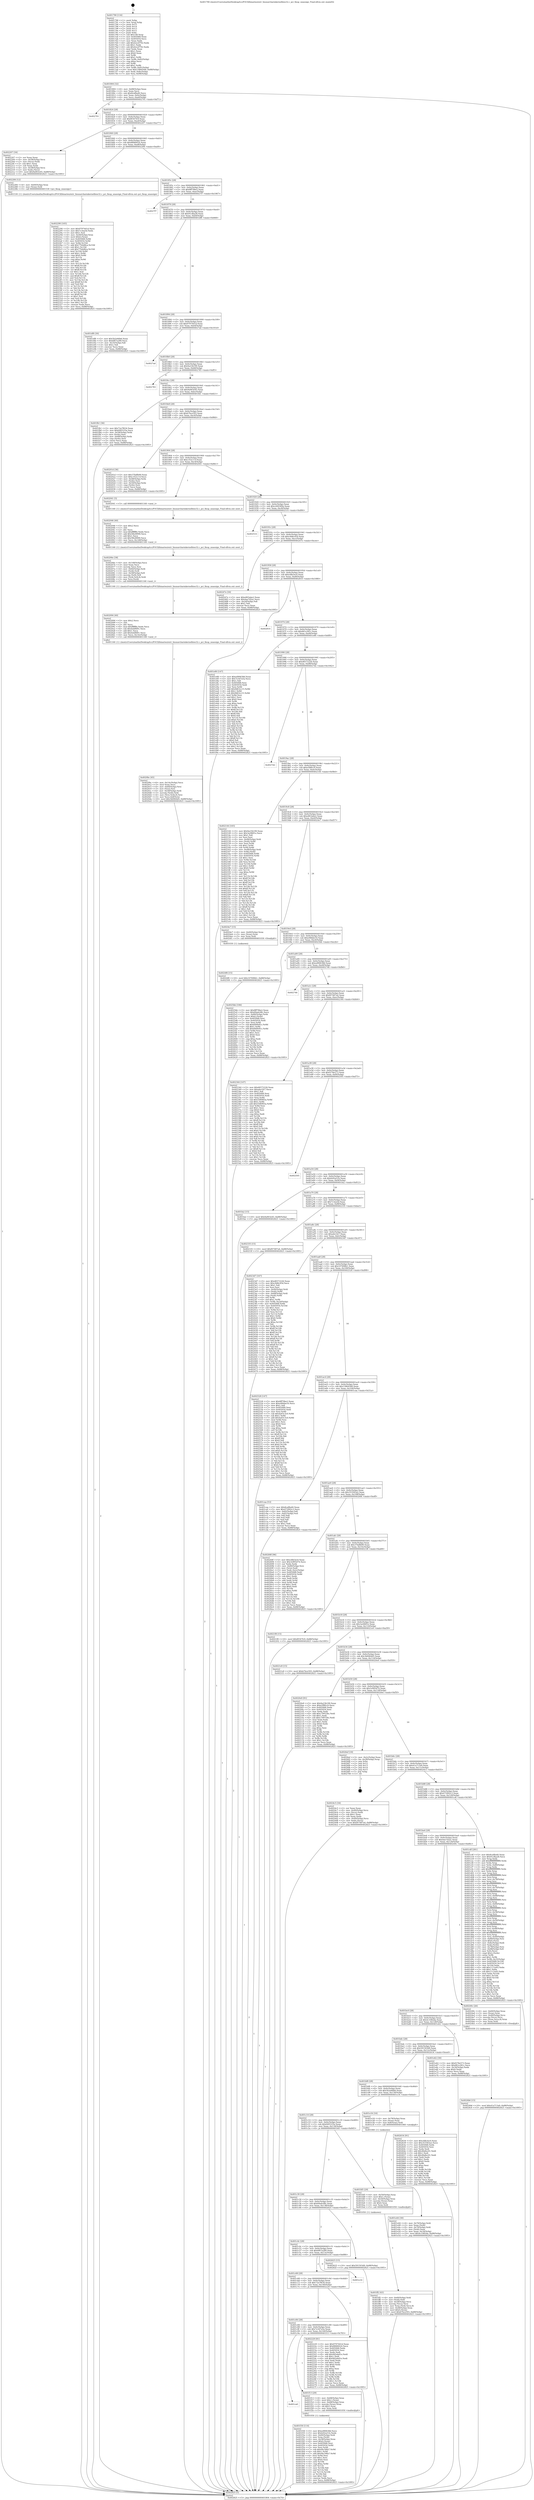 digraph "0x401790" {
  label = "0x401790 (/mnt/c/Users/mathe/Desktop/tcc/POCII/binaries/extr_linuxarcharmkernelbios32.c_pci_fixup_unassign_Final-ollvm.out::main(0))"
  labelloc = "t"
  node[shape=record]

  Entry [label="",width=0.3,height=0.3,shape=circle,fillcolor=black,style=filled]
  "0x401804" [label="{
     0x401804 [32]\l
     | [instrs]\l
     &nbsp;&nbsp;0x401804 \<+6\>: mov -0x88(%rbp),%eax\l
     &nbsp;&nbsp;0x40180a \<+2\>: mov %eax,%ecx\l
     &nbsp;&nbsp;0x40180c \<+6\>: sub $0x8caf8a40,%ecx\l
     &nbsp;&nbsp;0x401812 \<+6\>: mov %eax,-0x9c(%rbp)\l
     &nbsp;&nbsp;0x401818 \<+6\>: mov %ecx,-0xa0(%rbp)\l
     &nbsp;&nbsp;0x40181e \<+6\>: je 0000000000402701 \<main+0xf71\>\l
  }"]
  "0x402701" [label="{
     0x402701\l
  }", style=dashed]
  "0x401824" [label="{
     0x401824 [28]\l
     | [instrs]\l
     &nbsp;&nbsp;0x401824 \<+5\>: jmp 0000000000401829 \<main+0x99\>\l
     &nbsp;&nbsp;0x401829 \<+6\>: mov -0x9c(%rbp),%eax\l
     &nbsp;&nbsp;0x40182f \<+5\>: sub $0x8f347fc9,%eax\l
     &nbsp;&nbsp;0x401834 \<+6\>: mov %eax,-0xa4(%rbp)\l
     &nbsp;&nbsp;0x40183a \<+6\>: je 0000000000402207 \<main+0xa77\>\l
  }"]
  Exit [label="",width=0.3,height=0.3,shape=circle,fillcolor=black,style=filled,peripheries=2]
  "0x402207" [label="{
     0x402207 [34]\l
     | [instrs]\l
     &nbsp;&nbsp;0x402207 \<+2\>: xor %eax,%eax\l
     &nbsp;&nbsp;0x402209 \<+4\>: mov -0x58(%rbp),%rcx\l
     &nbsp;&nbsp;0x40220d \<+2\>: mov (%rcx),%edx\l
     &nbsp;&nbsp;0x40220f \<+3\>: sub $0x1,%eax\l
     &nbsp;&nbsp;0x402212 \<+2\>: sub %eax,%edx\l
     &nbsp;&nbsp;0x402214 \<+4\>: mov -0x58(%rbp),%rcx\l
     &nbsp;&nbsp;0x402218 \<+2\>: mov %edx,(%rcx)\l
     &nbsp;&nbsp;0x40221a \<+10\>: movl $0x9a903e45,-0x88(%rbp)\l
     &nbsp;&nbsp;0x402224 \<+5\>: jmp 0000000000402825 \<main+0x1095\>\l
  }"]
  "0x401840" [label="{
     0x401840 [28]\l
     | [instrs]\l
     &nbsp;&nbsp;0x401840 \<+5\>: jmp 0000000000401845 \<main+0xb5\>\l
     &nbsp;&nbsp;0x401845 \<+6\>: mov -0x9c(%rbp),%eax\l
     &nbsp;&nbsp;0x40184b \<+5\>: sub $0x8f680024,%eax\l
     &nbsp;&nbsp;0x401850 \<+6\>: mov %eax,-0xa8(%rbp)\l
     &nbsp;&nbsp;0x401856 \<+6\>: je 0000000000402284 \<main+0xaf4\>\l
  }"]
  "0x4024f6" [label="{
     0x4024f6 [15]\l
     | [instrs]\l
     &nbsp;&nbsp;0x4024f6 \<+10\>: movl $0x107696b1,-0x88(%rbp)\l
     &nbsp;&nbsp;0x402500 \<+5\>: jmp 0000000000402825 \<main+0x1095\>\l
  }"]
  "0x402284" [label="{
     0x402284 [12]\l
     | [instrs]\l
     &nbsp;&nbsp;0x402284 \<+4\>: mov -0x60(%rbp),%rax\l
     &nbsp;&nbsp;0x402288 \<+3\>: mov (%rax),%rdi\l
     &nbsp;&nbsp;0x40228b \<+5\>: call 0000000000401530 \<pci_fixup_unassign\>\l
     | [calls]\l
     &nbsp;&nbsp;0x401530 \{1\} (/mnt/c/Users/mathe/Desktop/tcc/POCII/binaries/extr_linuxarcharmkernelbios32.c_pci_fixup_unassign_Final-ollvm.out::pci_fixup_unassign)\l
  }"]
  "0x40185c" [label="{
     0x40185c [28]\l
     | [instrs]\l
     &nbsp;&nbsp;0x40185c \<+5\>: jmp 0000000000401861 \<main+0xd1\>\l
     &nbsp;&nbsp;0x401861 \<+6\>: mov -0x9c(%rbp),%eax\l
     &nbsp;&nbsp;0x401867 \<+5\>: sub $0x8ff79be2,%eax\l
     &nbsp;&nbsp;0x40186c \<+6\>: mov %eax,-0xac(%rbp)\l
     &nbsp;&nbsp;0x401872 \<+6\>: je 00000000004027f7 \<main+0x1067\>\l
  }"]
  "0x4024b6" [label="{
     0x4024b6 [15]\l
     | [instrs]\l
     &nbsp;&nbsp;0x4024b6 \<+10\>: movl $0x41a713a9,-0x88(%rbp)\l
     &nbsp;&nbsp;0x4024c0 \<+5\>: jmp 0000000000402825 \<main+0x1095\>\l
  }"]
  "0x4027f7" [label="{
     0x4027f7\l
  }", style=dashed]
  "0x401878" [label="{
     0x401878 [28]\l
     | [instrs]\l
     &nbsp;&nbsp;0x401878 \<+5\>: jmp 000000000040187d \<main+0xed\>\l
     &nbsp;&nbsp;0x40187d \<+6\>: mov -0x9c(%rbp),%eax\l
     &nbsp;&nbsp;0x401883 \<+5\>: sub $0x91cfba28,%eax\l
     &nbsp;&nbsp;0x401888 \<+6\>: mov %eax,-0xb0(%rbp)\l
     &nbsp;&nbsp;0x40188e \<+6\>: je 0000000000401df8 \<main+0x668\>\l
  }"]
  "0x402290" [label="{
     0x402290 [165]\l
     | [instrs]\l
     &nbsp;&nbsp;0x402290 \<+5\>: mov $0x9797441d,%ecx\l
     &nbsp;&nbsp;0x402295 \<+5\>: mov $0x7c3ea5d,%edx\l
     &nbsp;&nbsp;0x40229a \<+3\>: mov $0x1,%sil\l
     &nbsp;&nbsp;0x40229d \<+4\>: mov -0x40(%rbp),%rax\l
     &nbsp;&nbsp;0x4022a1 \<+6\>: movl $0x0,(%rax)\l
     &nbsp;&nbsp;0x4022a7 \<+8\>: mov 0x405068,%r8d\l
     &nbsp;&nbsp;0x4022af \<+8\>: mov 0x405054,%r9d\l
     &nbsp;&nbsp;0x4022b7 \<+3\>: mov %r8d,%r10d\l
     &nbsp;&nbsp;0x4022ba \<+7\>: add $0x77b4d8ca,%r10d\l
     &nbsp;&nbsp;0x4022c1 \<+4\>: sub $0x1,%r10d\l
     &nbsp;&nbsp;0x4022c5 \<+7\>: sub $0x77b4d8ca,%r10d\l
     &nbsp;&nbsp;0x4022cc \<+4\>: imul %r10d,%r8d\l
     &nbsp;&nbsp;0x4022d0 \<+4\>: and $0x1,%r8d\l
     &nbsp;&nbsp;0x4022d4 \<+4\>: cmp $0x0,%r8d\l
     &nbsp;&nbsp;0x4022d8 \<+4\>: sete %r11b\l
     &nbsp;&nbsp;0x4022dc \<+4\>: cmp $0xa,%r9d\l
     &nbsp;&nbsp;0x4022e0 \<+3\>: setl %bl\l
     &nbsp;&nbsp;0x4022e3 \<+3\>: mov %r11b,%r14b\l
     &nbsp;&nbsp;0x4022e6 \<+4\>: xor $0xff,%r14b\l
     &nbsp;&nbsp;0x4022ea \<+3\>: mov %bl,%r15b\l
     &nbsp;&nbsp;0x4022ed \<+4\>: xor $0xff,%r15b\l
     &nbsp;&nbsp;0x4022f1 \<+4\>: xor $0x1,%sil\l
     &nbsp;&nbsp;0x4022f5 \<+3\>: mov %r14b,%r12b\l
     &nbsp;&nbsp;0x4022f8 \<+4\>: and $0xff,%r12b\l
     &nbsp;&nbsp;0x4022fc \<+3\>: and %sil,%r11b\l
     &nbsp;&nbsp;0x4022ff \<+3\>: mov %r15b,%r13b\l
     &nbsp;&nbsp;0x402302 \<+4\>: and $0xff,%r13b\l
     &nbsp;&nbsp;0x402306 \<+3\>: and %sil,%bl\l
     &nbsp;&nbsp;0x402309 \<+3\>: or %r11b,%r12b\l
     &nbsp;&nbsp;0x40230c \<+3\>: or %bl,%r13b\l
     &nbsp;&nbsp;0x40230f \<+3\>: xor %r13b,%r12b\l
     &nbsp;&nbsp;0x402312 \<+3\>: or %r15b,%r14b\l
     &nbsp;&nbsp;0x402315 \<+4\>: xor $0xff,%r14b\l
     &nbsp;&nbsp;0x402319 \<+4\>: or $0x1,%sil\l
     &nbsp;&nbsp;0x40231d \<+3\>: and %sil,%r14b\l
     &nbsp;&nbsp;0x402320 \<+3\>: or %r14b,%r12b\l
     &nbsp;&nbsp;0x402323 \<+4\>: test $0x1,%r12b\l
     &nbsp;&nbsp;0x402327 \<+3\>: cmovne %edx,%ecx\l
     &nbsp;&nbsp;0x40232a \<+6\>: mov %ecx,-0x88(%rbp)\l
     &nbsp;&nbsp;0x402330 \<+5\>: jmp 0000000000402825 \<main+0x1095\>\l
  }"]
  "0x401df8" [label="{
     0x401df8 [30]\l
     | [instrs]\l
     &nbsp;&nbsp;0x401df8 \<+5\>: mov $0x5b2e66b6,%eax\l
     &nbsp;&nbsp;0x401dfd \<+5\>: mov $0x6f67a289,%ecx\l
     &nbsp;&nbsp;0x401e02 \<+3\>: mov -0x35(%rbp),%dl\l
     &nbsp;&nbsp;0x401e05 \<+3\>: test $0x1,%dl\l
     &nbsp;&nbsp;0x401e08 \<+3\>: cmovne %ecx,%eax\l
     &nbsp;&nbsp;0x401e0b \<+6\>: mov %eax,-0x88(%rbp)\l
     &nbsp;&nbsp;0x401e11 \<+5\>: jmp 0000000000402825 \<main+0x1095\>\l
  }"]
  "0x401894" [label="{
     0x401894 [28]\l
     | [instrs]\l
     &nbsp;&nbsp;0x401894 \<+5\>: jmp 0000000000401899 \<main+0x109\>\l
     &nbsp;&nbsp;0x401899 \<+6\>: mov -0x9c(%rbp),%eax\l
     &nbsp;&nbsp;0x40189f \<+5\>: sub $0x9797441d,%eax\l
     &nbsp;&nbsp;0x4018a4 \<+6\>: mov %eax,-0xb4(%rbp)\l
     &nbsp;&nbsp;0x4018aa \<+6\>: je 00000000004027ad \<main+0x101d\>\l
  }"]
  "0x4020bc" [label="{
     0x4020bc [45]\l
     | [instrs]\l
     &nbsp;&nbsp;0x4020bc \<+6\>: mov -0x14c(%rbp),%ecx\l
     &nbsp;&nbsp;0x4020c2 \<+3\>: imul %eax,%ecx\l
     &nbsp;&nbsp;0x4020c5 \<+4\>: mov -0x60(%rbp),%rsi\l
     &nbsp;&nbsp;0x4020c9 \<+3\>: mov (%rsi),%rsi\l
     &nbsp;&nbsp;0x4020cc \<+4\>: mov -0x58(%rbp),%rdi\l
     &nbsp;&nbsp;0x4020d0 \<+3\>: movslq (%rdi),%rdi\l
     &nbsp;&nbsp;0x4020d3 \<+4\>: mov (%rsi,%rdi,8),%rsi\l
     &nbsp;&nbsp;0x4020d7 \<+3\>: mov %ecx,0x8(%rsi)\l
     &nbsp;&nbsp;0x4020da \<+10\>: movl $0x3b0064d5,-0x88(%rbp)\l
     &nbsp;&nbsp;0x4020e4 \<+5\>: jmp 0000000000402825 \<main+0x1095\>\l
  }"]
  "0x4027ad" [label="{
     0x4027ad\l
  }", style=dashed]
  "0x4018b0" [label="{
     0x4018b0 [28]\l
     | [instrs]\l
     &nbsp;&nbsp;0x4018b0 \<+5\>: jmp 00000000004018b5 \<main+0x125\>\l
     &nbsp;&nbsp;0x4018b5 \<+6\>: mov -0x9c(%rbp),%eax\l
     &nbsp;&nbsp;0x4018bb \<+5\>: sub $0x9a23b199,%eax\l
     &nbsp;&nbsp;0x4018c0 \<+6\>: mov %eax,-0xb8(%rbp)\l
     &nbsp;&nbsp;0x4018c6 \<+6\>: je 0000000000402783 \<main+0xff3\>\l
  }"]
  "0x402094" [label="{
     0x402094 [40]\l
     | [instrs]\l
     &nbsp;&nbsp;0x402094 \<+5\>: mov $0x2,%ecx\l
     &nbsp;&nbsp;0x402099 \<+1\>: cltd\l
     &nbsp;&nbsp;0x40209a \<+2\>: idiv %ecx\l
     &nbsp;&nbsp;0x40209c \<+6\>: imul $0xfffffffe,%edx,%ecx\l
     &nbsp;&nbsp;0x4020a2 \<+6\>: sub $0x4ebf6f01,%ecx\l
     &nbsp;&nbsp;0x4020a8 \<+3\>: add $0x1,%ecx\l
     &nbsp;&nbsp;0x4020ab \<+6\>: add $0x4ebf6f01,%ecx\l
     &nbsp;&nbsp;0x4020b1 \<+6\>: mov %ecx,-0x14c(%rbp)\l
     &nbsp;&nbsp;0x4020b7 \<+5\>: call 0000000000401160 \<next_i\>\l
     | [calls]\l
     &nbsp;&nbsp;0x401160 \{1\} (/mnt/c/Users/mathe/Desktop/tcc/POCII/binaries/extr_linuxarcharmkernelbios32.c_pci_fixup_unassign_Final-ollvm.out::next_i)\l
  }"]
  "0x402783" [label="{
     0x402783\l
  }", style=dashed]
  "0x4018cc" [label="{
     0x4018cc [28]\l
     | [instrs]\l
     &nbsp;&nbsp;0x4018cc \<+5\>: jmp 00000000004018d1 \<main+0x141\>\l
     &nbsp;&nbsp;0x4018d1 \<+6\>: mov -0x9c(%rbp),%eax\l
     &nbsp;&nbsp;0x4018d7 \<+5\>: sub $0x9a903e45,%eax\l
     &nbsp;&nbsp;0x4018dc \<+6\>: mov %eax,-0xbc(%rbp)\l
     &nbsp;&nbsp;0x4018e2 \<+6\>: je 0000000000401fb1 \<main+0x821\>\l
  }"]
  "0x40206e" [label="{
     0x40206e [38]\l
     | [instrs]\l
     &nbsp;&nbsp;0x40206e \<+6\>: mov -0x148(%rbp),%ecx\l
     &nbsp;&nbsp;0x402074 \<+3\>: imul %eax,%ecx\l
     &nbsp;&nbsp;0x402077 \<+3\>: movslq %ecx,%rsi\l
     &nbsp;&nbsp;0x40207a \<+4\>: mov -0x60(%rbp),%rdi\l
     &nbsp;&nbsp;0x40207e \<+3\>: mov (%rdi),%rdi\l
     &nbsp;&nbsp;0x402081 \<+4\>: mov -0x58(%rbp),%r8\l
     &nbsp;&nbsp;0x402085 \<+3\>: movslq (%r8),%r8\l
     &nbsp;&nbsp;0x402088 \<+4\>: mov (%rdi,%r8,8),%rdi\l
     &nbsp;&nbsp;0x40208c \<+3\>: mov %rsi,(%rdi)\l
     &nbsp;&nbsp;0x40208f \<+5\>: call 0000000000401160 \<next_i\>\l
     | [calls]\l
     &nbsp;&nbsp;0x401160 \{1\} (/mnt/c/Users/mathe/Desktop/tcc/POCII/binaries/extr_linuxarcharmkernelbios32.c_pci_fixup_unassign_Final-ollvm.out::next_i)\l
  }"]
  "0x401fb1" [label="{
     0x401fb1 [36]\l
     | [instrs]\l
     &nbsp;&nbsp;0x401fb1 \<+5\>: mov $0x72a7f634,%eax\l
     &nbsp;&nbsp;0x401fb6 \<+5\>: mov $0x64051f3a,%ecx\l
     &nbsp;&nbsp;0x401fbb \<+4\>: mov -0x58(%rbp),%rdx\l
     &nbsp;&nbsp;0x401fbf \<+2\>: mov (%rdx),%esi\l
     &nbsp;&nbsp;0x401fc1 \<+4\>: mov -0x68(%rbp),%rdx\l
     &nbsp;&nbsp;0x401fc5 \<+2\>: cmp (%rdx),%esi\l
     &nbsp;&nbsp;0x401fc7 \<+3\>: cmovl %ecx,%eax\l
     &nbsp;&nbsp;0x401fca \<+6\>: mov %eax,-0x88(%rbp)\l
     &nbsp;&nbsp;0x401fd0 \<+5\>: jmp 0000000000402825 \<main+0x1095\>\l
  }"]
  "0x4018e8" [label="{
     0x4018e8 [28]\l
     | [instrs]\l
     &nbsp;&nbsp;0x4018e8 \<+5\>: jmp 00000000004018ed \<main+0x15d\>\l
     &nbsp;&nbsp;0x4018ed \<+6\>: mov -0x9c(%rbp),%eax\l
     &nbsp;&nbsp;0x4018f3 \<+5\>: sub $0xb7bce593,%eax\l
     &nbsp;&nbsp;0x4018f8 \<+6\>: mov %eax,-0xc0(%rbp)\l
     &nbsp;&nbsp;0x4018fe \<+6\>: je 000000000040201d \<main+0x88d\>\l
  }"]
  "0x402046" [label="{
     0x402046 [40]\l
     | [instrs]\l
     &nbsp;&nbsp;0x402046 \<+5\>: mov $0x2,%ecx\l
     &nbsp;&nbsp;0x40204b \<+1\>: cltd\l
     &nbsp;&nbsp;0x40204c \<+2\>: idiv %ecx\l
     &nbsp;&nbsp;0x40204e \<+6\>: imul $0xfffffffe,%edx,%ecx\l
     &nbsp;&nbsp;0x402054 \<+6\>: add $0x5fb28999,%ecx\l
     &nbsp;&nbsp;0x40205a \<+3\>: add $0x1,%ecx\l
     &nbsp;&nbsp;0x40205d \<+6\>: sub $0x5fb28999,%ecx\l
     &nbsp;&nbsp;0x402063 \<+6\>: mov %ecx,-0x148(%rbp)\l
     &nbsp;&nbsp;0x402069 \<+5\>: call 0000000000401160 \<next_i\>\l
     | [calls]\l
     &nbsp;&nbsp;0x401160 \{1\} (/mnt/c/Users/mathe/Desktop/tcc/POCII/binaries/extr_linuxarcharmkernelbios32.c_pci_fixup_unassign_Final-ollvm.out::next_i)\l
  }"]
  "0x40201d" [label="{
     0x40201d [36]\l
     | [instrs]\l
     &nbsp;&nbsp;0x40201d \<+5\>: mov $0x37bdfb99,%eax\l
     &nbsp;&nbsp;0x402022 \<+5\>: mov $0xc352c11f,%ecx\l
     &nbsp;&nbsp;0x402027 \<+4\>: mov -0x48(%rbp),%rdx\l
     &nbsp;&nbsp;0x40202b \<+2\>: mov (%rdx),%esi\l
     &nbsp;&nbsp;0x40202d \<+4\>: mov -0x50(%rbp),%rdx\l
     &nbsp;&nbsp;0x402031 \<+2\>: cmp (%rdx),%esi\l
     &nbsp;&nbsp;0x402033 \<+3\>: cmovl %ecx,%eax\l
     &nbsp;&nbsp;0x402036 \<+6\>: mov %eax,-0x88(%rbp)\l
     &nbsp;&nbsp;0x40203c \<+5\>: jmp 0000000000402825 \<main+0x1095\>\l
  }"]
  "0x401904" [label="{
     0x401904 [28]\l
     | [instrs]\l
     &nbsp;&nbsp;0x401904 \<+5\>: jmp 0000000000401909 \<main+0x179\>\l
     &nbsp;&nbsp;0x401909 \<+6\>: mov -0x9c(%rbp),%eax\l
     &nbsp;&nbsp;0x40190f \<+5\>: sub $0xc352c11f,%eax\l
     &nbsp;&nbsp;0x401914 \<+6\>: mov %eax,-0xc4(%rbp)\l
     &nbsp;&nbsp;0x40191a \<+6\>: je 0000000000402041 \<main+0x8b1\>\l
  }"]
  "0x401ff2" [label="{
     0x401ff2 [43]\l
     | [instrs]\l
     &nbsp;&nbsp;0x401ff2 \<+4\>: mov -0x60(%rbp),%rdi\l
     &nbsp;&nbsp;0x401ff6 \<+3\>: mov (%rdi),%rdi\l
     &nbsp;&nbsp;0x401ff9 \<+4\>: mov -0x58(%rbp),%rcx\l
     &nbsp;&nbsp;0x401ffd \<+3\>: movslq (%rcx),%rcx\l
     &nbsp;&nbsp;0x402000 \<+4\>: mov %rax,(%rdi,%rcx,8)\l
     &nbsp;&nbsp;0x402004 \<+4\>: mov -0x48(%rbp),%rax\l
     &nbsp;&nbsp;0x402008 \<+6\>: movl $0x0,(%rax)\l
     &nbsp;&nbsp;0x40200e \<+10\>: movl $0xb7bce593,-0x88(%rbp)\l
     &nbsp;&nbsp;0x402018 \<+5\>: jmp 0000000000402825 \<main+0x1095\>\l
  }"]
  "0x402041" [label="{
     0x402041 [5]\l
     | [instrs]\l
     &nbsp;&nbsp;0x402041 \<+5\>: call 0000000000401160 \<next_i\>\l
     | [calls]\l
     &nbsp;&nbsp;0x401160 \{1\} (/mnt/c/Users/mathe/Desktop/tcc/POCII/binaries/extr_linuxarcharmkernelbios32.c_pci_fixup_unassign_Final-ollvm.out::next_i)\l
  }"]
  "0x401920" [label="{
     0x401920 [28]\l
     | [instrs]\l
     &nbsp;&nbsp;0x401920 \<+5\>: jmp 0000000000401925 \<main+0x195\>\l
     &nbsp;&nbsp;0x401925 \<+6\>: mov -0x9c(%rbp),%eax\l
     &nbsp;&nbsp;0x40192b \<+5\>: sub $0xc449369a,%eax\l
     &nbsp;&nbsp;0x401930 \<+6\>: mov %eax,-0xc8(%rbp)\l
     &nbsp;&nbsp;0x401936 \<+6\>: je 0000000000402514 \<main+0xd84\>\l
  }"]
  "0x401f30" [label="{
     0x401f30 [114]\l
     | [instrs]\l
     &nbsp;&nbsp;0x401f30 \<+5\>: mov $0xed90638d,%ecx\l
     &nbsp;&nbsp;0x401f35 \<+5\>: mov $0xfe92a51b,%edx\l
     &nbsp;&nbsp;0x401f3a \<+4\>: mov -0x60(%rbp),%rdi\l
     &nbsp;&nbsp;0x401f3e \<+3\>: mov %rax,(%rdi)\l
     &nbsp;&nbsp;0x401f41 \<+4\>: mov -0x58(%rbp),%rax\l
     &nbsp;&nbsp;0x401f45 \<+6\>: movl $0x0,(%rax)\l
     &nbsp;&nbsp;0x401f4b \<+7\>: mov 0x405068,%esi\l
     &nbsp;&nbsp;0x401f52 \<+8\>: mov 0x405054,%r8d\l
     &nbsp;&nbsp;0x401f5a \<+3\>: mov %esi,%r9d\l
     &nbsp;&nbsp;0x401f5d \<+7\>: sub $0x94c58fa7,%r9d\l
     &nbsp;&nbsp;0x401f64 \<+4\>: sub $0x1,%r9d\l
     &nbsp;&nbsp;0x401f68 \<+7\>: add $0x94c58fa7,%r9d\l
     &nbsp;&nbsp;0x401f6f \<+4\>: imul %r9d,%esi\l
     &nbsp;&nbsp;0x401f73 \<+3\>: and $0x1,%esi\l
     &nbsp;&nbsp;0x401f76 \<+3\>: cmp $0x0,%esi\l
     &nbsp;&nbsp;0x401f79 \<+4\>: sete %r10b\l
     &nbsp;&nbsp;0x401f7d \<+4\>: cmp $0xa,%r8d\l
     &nbsp;&nbsp;0x401f81 \<+4\>: setl %r11b\l
     &nbsp;&nbsp;0x401f85 \<+3\>: mov %r10b,%bl\l
     &nbsp;&nbsp;0x401f88 \<+3\>: and %r11b,%bl\l
     &nbsp;&nbsp;0x401f8b \<+3\>: xor %r11b,%r10b\l
     &nbsp;&nbsp;0x401f8e \<+3\>: or %r10b,%bl\l
     &nbsp;&nbsp;0x401f91 \<+3\>: test $0x1,%bl\l
     &nbsp;&nbsp;0x401f94 \<+3\>: cmovne %edx,%ecx\l
     &nbsp;&nbsp;0x401f97 \<+6\>: mov %ecx,-0x88(%rbp)\l
     &nbsp;&nbsp;0x401f9d \<+5\>: jmp 0000000000402825 \<main+0x1095\>\l
  }"]
  "0x402514" [label="{
     0x402514\l
  }", style=dashed]
  "0x40193c" [label="{
     0x40193c [28]\l
     | [instrs]\l
     &nbsp;&nbsp;0x40193c \<+5\>: jmp 0000000000401941 \<main+0x1b1\>\l
     &nbsp;&nbsp;0x401941 \<+6\>: mov -0x9c(%rbp),%eax\l
     &nbsp;&nbsp;0x401947 \<+5\>: sub $0xc9d6c45d,%eax\l
     &nbsp;&nbsp;0x40194c \<+6\>: mov %eax,-0xcc(%rbp)\l
     &nbsp;&nbsp;0x401952 \<+6\>: je 000000000040247e \<main+0xcee\>\l
  }"]
  "0x401ca0" [label="{
     0x401ca0\l
  }", style=dashed]
  "0x40247e" [label="{
     0x40247e [30]\l
     | [instrs]\l
     &nbsp;&nbsp;0x40247e \<+5\>: mov $0xe803abe2,%eax\l
     &nbsp;&nbsp;0x402483 \<+5\>: mov $0x4ae7d2ec,%ecx\l
     &nbsp;&nbsp;0x402488 \<+3\>: mov -0x2d(%rbp),%dl\l
     &nbsp;&nbsp;0x40248b \<+3\>: test $0x1,%dl\l
     &nbsp;&nbsp;0x40248e \<+3\>: cmovne %ecx,%eax\l
     &nbsp;&nbsp;0x402491 \<+6\>: mov %eax,-0x88(%rbp)\l
     &nbsp;&nbsp;0x402497 \<+5\>: jmp 0000000000402825 \<main+0x1095\>\l
  }"]
  "0x401958" [label="{
     0x401958 [28]\l
     | [instrs]\l
     &nbsp;&nbsp;0x401958 \<+5\>: jmp 000000000040195d \<main+0x1cd\>\l
     &nbsp;&nbsp;0x40195d \<+6\>: mov -0x9c(%rbp),%eax\l
     &nbsp;&nbsp;0x401963 \<+5\>: sub $0xcfdb3ec0,%eax\l
     &nbsp;&nbsp;0x401968 \<+6\>: mov %eax,-0xd0(%rbp)\l
     &nbsp;&nbsp;0x40196e \<+6\>: je 0000000000402810 \<main+0x1080\>\l
  }"]
  "0x401f13" [label="{
     0x401f13 [29]\l
     | [instrs]\l
     &nbsp;&nbsp;0x401f13 \<+4\>: mov -0x68(%rbp),%rax\l
     &nbsp;&nbsp;0x401f17 \<+6\>: movl $0x1,(%rax)\l
     &nbsp;&nbsp;0x401f1d \<+4\>: mov -0x68(%rbp),%rax\l
     &nbsp;&nbsp;0x401f21 \<+3\>: movslq (%rax),%rax\l
     &nbsp;&nbsp;0x401f24 \<+4\>: shl $0x3,%rax\l
     &nbsp;&nbsp;0x401f28 \<+3\>: mov %rax,%rdi\l
     &nbsp;&nbsp;0x401f2b \<+5\>: call 0000000000401050 \<malloc@plt\>\l
     | [calls]\l
     &nbsp;&nbsp;0x401050 \{1\} (unknown)\l
  }"]
  "0x402810" [label="{
     0x402810\l
  }", style=dashed]
  "0x401974" [label="{
     0x401974 [28]\l
     | [instrs]\l
     &nbsp;&nbsp;0x401974 \<+5\>: jmp 0000000000401979 \<main+0x1e9\>\l
     &nbsp;&nbsp;0x401979 \<+6\>: mov -0x9c(%rbp),%eax\l
     &nbsp;&nbsp;0x40197f \<+5\>: sub $0xd61e381c,%eax\l
     &nbsp;&nbsp;0x401984 \<+6\>: mov %eax,-0xd4(%rbp)\l
     &nbsp;&nbsp;0x40198a \<+6\>: je 0000000000401e80 \<main+0x6f0\>\l
  }"]
  "0x401c84" [label="{
     0x401c84 [28]\l
     | [instrs]\l
     &nbsp;&nbsp;0x401c84 \<+5\>: jmp 0000000000401c89 \<main+0x4f9\>\l
     &nbsp;&nbsp;0x401c89 \<+6\>: mov -0x9c(%rbp),%eax\l
     &nbsp;&nbsp;0x401c8f \<+5\>: sub $0x7e3d7a5a,%eax\l
     &nbsp;&nbsp;0x401c94 \<+6\>: mov %eax,-0x144(%rbp)\l
     &nbsp;&nbsp;0x401c9a \<+6\>: je 0000000000401f13 \<main+0x783\>\l
  }"]
  "0x401e80" [label="{
     0x401e80 [147]\l
     | [instrs]\l
     &nbsp;&nbsp;0x401e80 \<+5\>: mov $0xed90638d,%eax\l
     &nbsp;&nbsp;0x401e85 \<+5\>: mov $0x7e3d7a5a,%ecx\l
     &nbsp;&nbsp;0x401e8a \<+2\>: mov $0x1,%dl\l
     &nbsp;&nbsp;0x401e8c \<+7\>: mov 0x405068,%esi\l
     &nbsp;&nbsp;0x401e93 \<+7\>: mov 0x405054,%edi\l
     &nbsp;&nbsp;0x401e9a \<+3\>: mov %esi,%r8d\l
     &nbsp;&nbsp;0x401e9d \<+7\>: add $0x9d63cc15,%r8d\l
     &nbsp;&nbsp;0x401ea4 \<+4\>: sub $0x1,%r8d\l
     &nbsp;&nbsp;0x401ea8 \<+7\>: sub $0x9d63cc15,%r8d\l
     &nbsp;&nbsp;0x401eaf \<+4\>: imul %r8d,%esi\l
     &nbsp;&nbsp;0x401eb3 \<+3\>: and $0x1,%esi\l
     &nbsp;&nbsp;0x401eb6 \<+3\>: cmp $0x0,%esi\l
     &nbsp;&nbsp;0x401eb9 \<+4\>: sete %r9b\l
     &nbsp;&nbsp;0x401ebd \<+3\>: cmp $0xa,%edi\l
     &nbsp;&nbsp;0x401ec0 \<+4\>: setl %r10b\l
     &nbsp;&nbsp;0x401ec4 \<+3\>: mov %r9b,%r11b\l
     &nbsp;&nbsp;0x401ec7 \<+4\>: xor $0xff,%r11b\l
     &nbsp;&nbsp;0x401ecb \<+3\>: mov %r10b,%bl\l
     &nbsp;&nbsp;0x401ece \<+3\>: xor $0xff,%bl\l
     &nbsp;&nbsp;0x401ed1 \<+3\>: xor $0x0,%dl\l
     &nbsp;&nbsp;0x401ed4 \<+3\>: mov %r11b,%r14b\l
     &nbsp;&nbsp;0x401ed7 \<+4\>: and $0x0,%r14b\l
     &nbsp;&nbsp;0x401edb \<+3\>: and %dl,%r9b\l
     &nbsp;&nbsp;0x401ede \<+3\>: mov %bl,%r15b\l
     &nbsp;&nbsp;0x401ee1 \<+4\>: and $0x0,%r15b\l
     &nbsp;&nbsp;0x401ee5 \<+3\>: and %dl,%r10b\l
     &nbsp;&nbsp;0x401ee8 \<+3\>: or %r9b,%r14b\l
     &nbsp;&nbsp;0x401eeb \<+3\>: or %r10b,%r15b\l
     &nbsp;&nbsp;0x401eee \<+3\>: xor %r15b,%r14b\l
     &nbsp;&nbsp;0x401ef1 \<+3\>: or %bl,%r11b\l
     &nbsp;&nbsp;0x401ef4 \<+4\>: xor $0xff,%r11b\l
     &nbsp;&nbsp;0x401ef8 \<+3\>: or $0x0,%dl\l
     &nbsp;&nbsp;0x401efb \<+3\>: and %dl,%r11b\l
     &nbsp;&nbsp;0x401efe \<+3\>: or %r11b,%r14b\l
     &nbsp;&nbsp;0x401f01 \<+4\>: test $0x1,%r14b\l
     &nbsp;&nbsp;0x401f05 \<+3\>: cmovne %ecx,%eax\l
     &nbsp;&nbsp;0x401f08 \<+6\>: mov %eax,-0x88(%rbp)\l
     &nbsp;&nbsp;0x401f0e \<+5\>: jmp 0000000000402825 \<main+0x1095\>\l
  }"]
  "0x401990" [label="{
     0x401990 [28]\l
     | [instrs]\l
     &nbsp;&nbsp;0x401990 \<+5\>: jmp 0000000000401995 \<main+0x205\>\l
     &nbsp;&nbsp;0x401995 \<+6\>: mov -0x9c(%rbp),%eax\l
     &nbsp;&nbsp;0x40199b \<+5\>: sub $0xd6572226,%eax\l
     &nbsp;&nbsp;0x4019a0 \<+6\>: mov %eax,-0xd8(%rbp)\l
     &nbsp;&nbsp;0x4019a6 \<+6\>: je 00000000004027d2 \<main+0x1042\>\l
  }"]
  "0x402229" [label="{
     0x402229 [91]\l
     | [instrs]\l
     &nbsp;&nbsp;0x402229 \<+5\>: mov $0x9797441d,%eax\l
     &nbsp;&nbsp;0x40222e \<+5\>: mov $0x8f680024,%ecx\l
     &nbsp;&nbsp;0x402233 \<+7\>: mov 0x405068,%edx\l
     &nbsp;&nbsp;0x40223a \<+7\>: mov 0x405054,%esi\l
     &nbsp;&nbsp;0x402241 \<+2\>: mov %edx,%edi\l
     &nbsp;&nbsp;0x402243 \<+6\>: add $0x9d2abd1e,%edi\l
     &nbsp;&nbsp;0x402249 \<+3\>: sub $0x1,%edi\l
     &nbsp;&nbsp;0x40224c \<+6\>: sub $0x9d2abd1e,%edi\l
     &nbsp;&nbsp;0x402252 \<+3\>: imul %edi,%edx\l
     &nbsp;&nbsp;0x402255 \<+3\>: and $0x1,%edx\l
     &nbsp;&nbsp;0x402258 \<+3\>: cmp $0x0,%edx\l
     &nbsp;&nbsp;0x40225b \<+4\>: sete %r8b\l
     &nbsp;&nbsp;0x40225f \<+3\>: cmp $0xa,%esi\l
     &nbsp;&nbsp;0x402262 \<+4\>: setl %r9b\l
     &nbsp;&nbsp;0x402266 \<+3\>: mov %r8b,%r10b\l
     &nbsp;&nbsp;0x402269 \<+3\>: and %r9b,%r10b\l
     &nbsp;&nbsp;0x40226c \<+3\>: xor %r9b,%r8b\l
     &nbsp;&nbsp;0x40226f \<+3\>: or %r8b,%r10b\l
     &nbsp;&nbsp;0x402272 \<+4\>: test $0x1,%r10b\l
     &nbsp;&nbsp;0x402276 \<+3\>: cmovne %ecx,%eax\l
     &nbsp;&nbsp;0x402279 \<+6\>: mov %eax,-0x88(%rbp)\l
     &nbsp;&nbsp;0x40227f \<+5\>: jmp 0000000000402825 \<main+0x1095\>\l
  }"]
  "0x4027d2" [label="{
     0x4027d2\l
  }", style=dashed]
  "0x4019ac" [label="{
     0x4019ac [28]\l
     | [instrs]\l
     &nbsp;&nbsp;0x4019ac \<+5\>: jmp 00000000004019b1 \<main+0x221\>\l
     &nbsp;&nbsp;0x4019b1 \<+6\>: mov -0x9c(%rbp),%eax\l
     &nbsp;&nbsp;0x4019b7 \<+5\>: sub $0xe5f8fcc9,%eax\l
     &nbsp;&nbsp;0x4019bc \<+6\>: mov %eax,-0xdc(%rbp)\l
     &nbsp;&nbsp;0x4019c2 \<+6\>: je 0000000000402144 \<main+0x9b4\>\l
  }"]
  "0x401c68" [label="{
     0x401c68 [28]\l
     | [instrs]\l
     &nbsp;&nbsp;0x401c68 \<+5\>: jmp 0000000000401c6d \<main+0x4dd\>\l
     &nbsp;&nbsp;0x401c6d \<+6\>: mov -0x9c(%rbp),%eax\l
     &nbsp;&nbsp;0x401c73 \<+5\>: sub $0x72a7f634,%eax\l
     &nbsp;&nbsp;0x401c78 \<+6\>: mov %eax,-0x140(%rbp)\l
     &nbsp;&nbsp;0x401c7e \<+6\>: je 0000000000402229 \<main+0xa99\>\l
  }"]
  "0x402144" [label="{
     0x402144 [165]\l
     | [instrs]\l
     &nbsp;&nbsp;0x402144 \<+5\>: mov $0x9a23b199,%eax\l
     &nbsp;&nbsp;0x402149 \<+5\>: mov $0x3a286f1e,%ecx\l
     &nbsp;&nbsp;0x40214e \<+2\>: mov $0x1,%dl\l
     &nbsp;&nbsp;0x402150 \<+2\>: xor %esi,%esi\l
     &nbsp;&nbsp;0x402152 \<+4\>: mov -0x48(%rbp),%rdi\l
     &nbsp;&nbsp;0x402156 \<+3\>: mov (%rdi),%r8d\l
     &nbsp;&nbsp;0x402159 \<+3\>: mov %esi,%r9d\l
     &nbsp;&nbsp;0x40215c \<+4\>: sub $0x1,%r9d\l
     &nbsp;&nbsp;0x402160 \<+3\>: sub %r9d,%r8d\l
     &nbsp;&nbsp;0x402163 \<+4\>: mov -0x48(%rbp),%rdi\l
     &nbsp;&nbsp;0x402167 \<+3\>: mov %r8d,(%rdi)\l
     &nbsp;&nbsp;0x40216a \<+8\>: mov 0x405068,%r8d\l
     &nbsp;&nbsp;0x402172 \<+8\>: mov 0x405054,%r9d\l
     &nbsp;&nbsp;0x40217a \<+3\>: sub $0x1,%esi\l
     &nbsp;&nbsp;0x40217d \<+3\>: mov %r8d,%r10d\l
     &nbsp;&nbsp;0x402180 \<+3\>: add %esi,%r10d\l
     &nbsp;&nbsp;0x402183 \<+4\>: imul %r10d,%r8d\l
     &nbsp;&nbsp;0x402187 \<+4\>: and $0x1,%r8d\l
     &nbsp;&nbsp;0x40218b \<+4\>: cmp $0x0,%r8d\l
     &nbsp;&nbsp;0x40218f \<+4\>: sete %r11b\l
     &nbsp;&nbsp;0x402193 \<+4\>: cmp $0xa,%r9d\l
     &nbsp;&nbsp;0x402197 \<+3\>: setl %bl\l
     &nbsp;&nbsp;0x40219a \<+3\>: mov %r11b,%r14b\l
     &nbsp;&nbsp;0x40219d \<+4\>: xor $0xff,%r14b\l
     &nbsp;&nbsp;0x4021a1 \<+3\>: mov %bl,%r15b\l
     &nbsp;&nbsp;0x4021a4 \<+4\>: xor $0xff,%r15b\l
     &nbsp;&nbsp;0x4021a8 \<+3\>: xor $0x1,%dl\l
     &nbsp;&nbsp;0x4021ab \<+3\>: mov %r14b,%r12b\l
     &nbsp;&nbsp;0x4021ae \<+4\>: and $0xff,%r12b\l
     &nbsp;&nbsp;0x4021b2 \<+3\>: and %dl,%r11b\l
     &nbsp;&nbsp;0x4021b5 \<+3\>: mov %r15b,%r13b\l
     &nbsp;&nbsp;0x4021b8 \<+4\>: and $0xff,%r13b\l
     &nbsp;&nbsp;0x4021bc \<+2\>: and %dl,%bl\l
     &nbsp;&nbsp;0x4021be \<+3\>: or %r11b,%r12b\l
     &nbsp;&nbsp;0x4021c1 \<+3\>: or %bl,%r13b\l
     &nbsp;&nbsp;0x4021c4 \<+3\>: xor %r13b,%r12b\l
     &nbsp;&nbsp;0x4021c7 \<+3\>: or %r15b,%r14b\l
     &nbsp;&nbsp;0x4021ca \<+4\>: xor $0xff,%r14b\l
     &nbsp;&nbsp;0x4021ce \<+3\>: or $0x1,%dl\l
     &nbsp;&nbsp;0x4021d1 \<+3\>: and %dl,%r14b\l
     &nbsp;&nbsp;0x4021d4 \<+3\>: or %r14b,%r12b\l
     &nbsp;&nbsp;0x4021d7 \<+4\>: test $0x1,%r12b\l
     &nbsp;&nbsp;0x4021db \<+3\>: cmovne %ecx,%eax\l
     &nbsp;&nbsp;0x4021de \<+6\>: mov %eax,-0x88(%rbp)\l
     &nbsp;&nbsp;0x4021e4 \<+5\>: jmp 0000000000402825 \<main+0x1095\>\l
  }"]
  "0x4019c8" [label="{
     0x4019c8 [28]\l
     | [instrs]\l
     &nbsp;&nbsp;0x4019c8 \<+5\>: jmp 00000000004019cd \<main+0x23d\>\l
     &nbsp;&nbsp;0x4019cd \<+6\>: mov -0x9c(%rbp),%eax\l
     &nbsp;&nbsp;0x4019d3 \<+5\>: sub $0xe803abe2,%eax\l
     &nbsp;&nbsp;0x4019d8 \<+6\>: mov %eax,-0xe0(%rbp)\l
     &nbsp;&nbsp;0x4019de \<+6\>: je 00000000004024e7 \<main+0xd57\>\l
  }"]
  "0x401e16" [label="{
     0x401e16\l
  }", style=dashed]
  "0x4024e7" [label="{
     0x4024e7 [15]\l
     | [instrs]\l
     &nbsp;&nbsp;0x4024e7 \<+4\>: mov -0x60(%rbp),%rax\l
     &nbsp;&nbsp;0x4024eb \<+3\>: mov (%rax),%rax\l
     &nbsp;&nbsp;0x4024ee \<+3\>: mov %rax,%rdi\l
     &nbsp;&nbsp;0x4024f1 \<+5\>: call 0000000000401030 \<free@plt\>\l
     | [calls]\l
     &nbsp;&nbsp;0x401030 \{1\} (unknown)\l
  }"]
  "0x4019e4" [label="{
     0x4019e4 [28]\l
     | [instrs]\l
     &nbsp;&nbsp;0x4019e4 \<+5\>: jmp 00000000004019e9 \<main+0x259\>\l
     &nbsp;&nbsp;0x4019e9 \<+6\>: mov -0x9c(%rbp),%eax\l
     &nbsp;&nbsp;0x4019ef \<+5\>: sub $0xe96bbe16,%eax\l
     &nbsp;&nbsp;0x4019f4 \<+6\>: mov %eax,-0xe4(%rbp)\l
     &nbsp;&nbsp;0x4019fa \<+6\>: je 00000000004025bb \<main+0xe2b\>\l
  }"]
  "0x401c4c" [label="{
     0x401c4c [28]\l
     | [instrs]\l
     &nbsp;&nbsp;0x401c4c \<+5\>: jmp 0000000000401c51 \<main+0x4c1\>\l
     &nbsp;&nbsp;0x401c51 \<+6\>: mov -0x9c(%rbp),%eax\l
     &nbsp;&nbsp;0x401c57 \<+5\>: sub $0x6f67a289,%eax\l
     &nbsp;&nbsp;0x401c5c \<+6\>: mov %eax,-0x13c(%rbp)\l
     &nbsp;&nbsp;0x401c62 \<+6\>: je 0000000000401e16 \<main+0x686\>\l
  }"]
  "0x4025bb" [label="{
     0x4025bb [106]\l
     | [instrs]\l
     &nbsp;&nbsp;0x4025bb \<+5\>: mov $0x8ff79be2,%eax\l
     &nbsp;&nbsp;0x4025c0 \<+5\>: mov $0x69adc08c,%ecx\l
     &nbsp;&nbsp;0x4025c5 \<+4\>: mov -0x80(%rbp),%rdx\l
     &nbsp;&nbsp;0x4025c9 \<+6\>: movl $0x0,(%rdx)\l
     &nbsp;&nbsp;0x4025cf \<+7\>: mov 0x405068,%esi\l
     &nbsp;&nbsp;0x4025d6 \<+7\>: mov 0x405054,%edi\l
     &nbsp;&nbsp;0x4025dd \<+3\>: mov %esi,%r8d\l
     &nbsp;&nbsp;0x4025e0 \<+7\>: sub $0x600fe81c,%r8d\l
     &nbsp;&nbsp;0x4025e7 \<+4\>: sub $0x1,%r8d\l
     &nbsp;&nbsp;0x4025eb \<+7\>: add $0x600fe81c,%r8d\l
     &nbsp;&nbsp;0x4025f2 \<+4\>: imul %r8d,%esi\l
     &nbsp;&nbsp;0x4025f6 \<+3\>: and $0x1,%esi\l
     &nbsp;&nbsp;0x4025f9 \<+3\>: cmp $0x0,%esi\l
     &nbsp;&nbsp;0x4025fc \<+4\>: sete %r9b\l
     &nbsp;&nbsp;0x402600 \<+3\>: cmp $0xa,%edi\l
     &nbsp;&nbsp;0x402603 \<+4\>: setl %r10b\l
     &nbsp;&nbsp;0x402607 \<+3\>: mov %r9b,%r11b\l
     &nbsp;&nbsp;0x40260a \<+3\>: and %r10b,%r11b\l
     &nbsp;&nbsp;0x40260d \<+3\>: xor %r10b,%r9b\l
     &nbsp;&nbsp;0x402610 \<+3\>: or %r9b,%r11b\l
     &nbsp;&nbsp;0x402613 \<+4\>: test $0x1,%r11b\l
     &nbsp;&nbsp;0x402617 \<+3\>: cmovne %ecx,%eax\l
     &nbsp;&nbsp;0x40261a \<+6\>: mov %eax,-0x88(%rbp)\l
     &nbsp;&nbsp;0x402620 \<+5\>: jmp 0000000000402825 \<main+0x1095\>\l
  }"]
  "0x401a00" [label="{
     0x401a00 [28]\l
     | [instrs]\l
     &nbsp;&nbsp;0x401a00 \<+5\>: jmp 0000000000401a05 \<main+0x275\>\l
     &nbsp;&nbsp;0x401a05 \<+6\>: mov -0x9c(%rbp),%eax\l
     &nbsp;&nbsp;0x401a0b \<+5\>: sub $0xed90638d,%eax\l
     &nbsp;&nbsp;0x401a10 \<+6\>: mov %eax,-0xe8(%rbp)\l
     &nbsp;&nbsp;0x401a16 \<+6\>: je 0000000000402746 \<main+0xfb6\>\l
  }"]
  "0x402625" [label="{
     0x402625 [15]\l
     | [instrs]\l
     &nbsp;&nbsp;0x402625 \<+10\>: movl $0x591503d9,-0x88(%rbp)\l
     &nbsp;&nbsp;0x40262f \<+5\>: jmp 0000000000402825 \<main+0x1095\>\l
  }"]
  "0x402746" [label="{
     0x402746\l
  }", style=dashed]
  "0x401a1c" [label="{
     0x401a1c [28]\l
     | [instrs]\l
     &nbsp;&nbsp;0x401a1c \<+5\>: jmp 0000000000401a21 \<main+0x291\>\l
     &nbsp;&nbsp;0x401a21 \<+6\>: mov -0x9c(%rbp),%eax\l
     &nbsp;&nbsp;0x401a27 \<+5\>: sub $0xf07487a4,%eax\l
     &nbsp;&nbsp;0x401a2c \<+6\>: mov %eax,-0xec(%rbp)\l
     &nbsp;&nbsp;0x401a32 \<+6\>: je 0000000000402344 \<main+0xbb4\>\l
  }"]
  "0x401c30" [label="{
     0x401c30 [28]\l
     | [instrs]\l
     &nbsp;&nbsp;0x401c30 \<+5\>: jmp 0000000000401c35 \<main+0x4a5\>\l
     &nbsp;&nbsp;0x401c35 \<+6\>: mov -0x9c(%rbp),%eax\l
     &nbsp;&nbsp;0x401c3b \<+5\>: sub $0x69adc08c,%eax\l
     &nbsp;&nbsp;0x401c40 \<+6\>: mov %eax,-0x138(%rbp)\l
     &nbsp;&nbsp;0x401c46 \<+6\>: je 0000000000402625 \<main+0xe95\>\l
  }"]
  "0x402344" [label="{
     0x402344 [147]\l
     | [instrs]\l
     &nbsp;&nbsp;0x402344 \<+5\>: mov $0xd6572226,%eax\l
     &nbsp;&nbsp;0x402349 \<+5\>: mov $0xa6e1fe7,%ecx\l
     &nbsp;&nbsp;0x40234e \<+2\>: mov $0x1,%dl\l
     &nbsp;&nbsp;0x402350 \<+7\>: mov 0x405068,%esi\l
     &nbsp;&nbsp;0x402357 \<+7\>: mov 0x405054,%edi\l
     &nbsp;&nbsp;0x40235e \<+3\>: mov %esi,%r8d\l
     &nbsp;&nbsp;0x402361 \<+7\>: sub $0x55f6965a,%r8d\l
     &nbsp;&nbsp;0x402368 \<+4\>: sub $0x1,%r8d\l
     &nbsp;&nbsp;0x40236c \<+7\>: add $0x55f6965a,%r8d\l
     &nbsp;&nbsp;0x402373 \<+4\>: imul %r8d,%esi\l
     &nbsp;&nbsp;0x402377 \<+3\>: and $0x1,%esi\l
     &nbsp;&nbsp;0x40237a \<+3\>: cmp $0x0,%esi\l
     &nbsp;&nbsp;0x40237d \<+4\>: sete %r9b\l
     &nbsp;&nbsp;0x402381 \<+3\>: cmp $0xa,%edi\l
     &nbsp;&nbsp;0x402384 \<+4\>: setl %r10b\l
     &nbsp;&nbsp;0x402388 \<+3\>: mov %r9b,%r11b\l
     &nbsp;&nbsp;0x40238b \<+4\>: xor $0xff,%r11b\l
     &nbsp;&nbsp;0x40238f \<+3\>: mov %r10b,%bl\l
     &nbsp;&nbsp;0x402392 \<+3\>: xor $0xff,%bl\l
     &nbsp;&nbsp;0x402395 \<+3\>: xor $0x0,%dl\l
     &nbsp;&nbsp;0x402398 \<+3\>: mov %r11b,%r14b\l
     &nbsp;&nbsp;0x40239b \<+4\>: and $0x0,%r14b\l
     &nbsp;&nbsp;0x40239f \<+3\>: and %dl,%r9b\l
     &nbsp;&nbsp;0x4023a2 \<+3\>: mov %bl,%r15b\l
     &nbsp;&nbsp;0x4023a5 \<+4\>: and $0x0,%r15b\l
     &nbsp;&nbsp;0x4023a9 \<+3\>: and %dl,%r10b\l
     &nbsp;&nbsp;0x4023ac \<+3\>: or %r9b,%r14b\l
     &nbsp;&nbsp;0x4023af \<+3\>: or %r10b,%r15b\l
     &nbsp;&nbsp;0x4023b2 \<+3\>: xor %r15b,%r14b\l
     &nbsp;&nbsp;0x4023b5 \<+3\>: or %bl,%r11b\l
     &nbsp;&nbsp;0x4023b8 \<+4\>: xor $0xff,%r11b\l
     &nbsp;&nbsp;0x4023bc \<+3\>: or $0x0,%dl\l
     &nbsp;&nbsp;0x4023bf \<+3\>: and %dl,%r11b\l
     &nbsp;&nbsp;0x4023c2 \<+3\>: or %r11b,%r14b\l
     &nbsp;&nbsp;0x4023c5 \<+4\>: test $0x1,%r14b\l
     &nbsp;&nbsp;0x4023c9 \<+3\>: cmovne %ecx,%eax\l
     &nbsp;&nbsp;0x4023cc \<+6\>: mov %eax,-0x88(%rbp)\l
     &nbsp;&nbsp;0x4023d2 \<+5\>: jmp 0000000000402825 \<main+0x1095\>\l
  }"]
  "0x401a38" [label="{
     0x401a38 [28]\l
     | [instrs]\l
     &nbsp;&nbsp;0x401a38 \<+5\>: jmp 0000000000401a3d \<main+0x2ad\>\l
     &nbsp;&nbsp;0x401a3d \<+6\>: mov -0x9c(%rbp),%eax\l
     &nbsp;&nbsp;0x401a43 \<+5\>: sub $0xf278e573,%eax\l
     &nbsp;&nbsp;0x401a48 \<+6\>: mov %eax,-0xf0(%rbp)\l
     &nbsp;&nbsp;0x401a4e \<+6\>: je 0000000000402505 \<main+0xd75\>\l
  }"]
  "0x401fd5" [label="{
     0x401fd5 [29]\l
     | [instrs]\l
     &nbsp;&nbsp;0x401fd5 \<+4\>: mov -0x50(%rbp),%rax\l
     &nbsp;&nbsp;0x401fd9 \<+6\>: movl $0x1,(%rax)\l
     &nbsp;&nbsp;0x401fdf \<+4\>: mov -0x50(%rbp),%rax\l
     &nbsp;&nbsp;0x401fe3 \<+3\>: movslq (%rax),%rax\l
     &nbsp;&nbsp;0x401fe6 \<+4\>: shl $0x4,%rax\l
     &nbsp;&nbsp;0x401fea \<+3\>: mov %rax,%rdi\l
     &nbsp;&nbsp;0x401fed \<+5\>: call 0000000000401050 \<malloc@plt\>\l
     | [calls]\l
     &nbsp;&nbsp;0x401050 \{1\} (unknown)\l
  }"]
  "0x402505" [label="{
     0x402505\l
  }", style=dashed]
  "0x401a54" [label="{
     0x401a54 [28]\l
     | [instrs]\l
     &nbsp;&nbsp;0x401a54 \<+5\>: jmp 0000000000401a59 \<main+0x2c9\>\l
     &nbsp;&nbsp;0x401a59 \<+6\>: mov -0x9c(%rbp),%eax\l
     &nbsp;&nbsp;0x401a5f \<+5\>: sub $0xfe92a51b,%eax\l
     &nbsp;&nbsp;0x401a64 \<+6\>: mov %eax,-0xf4(%rbp)\l
     &nbsp;&nbsp;0x401a6a \<+6\>: je 0000000000401fa2 \<main+0x812\>\l
  }"]
  "0x401e44" [label="{
     0x401e44 [30]\l
     | [instrs]\l
     &nbsp;&nbsp;0x401e44 \<+4\>: mov -0x70(%rbp),%rdi\l
     &nbsp;&nbsp;0x401e48 \<+2\>: mov %eax,(%rdi)\l
     &nbsp;&nbsp;0x401e4a \<+4\>: mov -0x70(%rbp),%rdi\l
     &nbsp;&nbsp;0x401e4e \<+2\>: mov (%rdi),%eax\l
     &nbsp;&nbsp;0x401e50 \<+3\>: mov %eax,-0x34(%rbp)\l
     &nbsp;&nbsp;0x401e53 \<+10\>: movl $0x4c1082da,-0x88(%rbp)\l
     &nbsp;&nbsp;0x401e5d \<+5\>: jmp 0000000000402825 \<main+0x1095\>\l
  }"]
  "0x401fa2" [label="{
     0x401fa2 [15]\l
     | [instrs]\l
     &nbsp;&nbsp;0x401fa2 \<+10\>: movl $0x9a903e45,-0x88(%rbp)\l
     &nbsp;&nbsp;0x401fac \<+5\>: jmp 0000000000402825 \<main+0x1095\>\l
  }"]
  "0x401a70" [label="{
     0x401a70 [28]\l
     | [instrs]\l
     &nbsp;&nbsp;0x401a70 \<+5\>: jmp 0000000000401a75 \<main+0x2e5\>\l
     &nbsp;&nbsp;0x401a75 \<+6\>: mov -0x9c(%rbp),%eax\l
     &nbsp;&nbsp;0x401a7b \<+5\>: sub $0x7c3ea5d,%eax\l
     &nbsp;&nbsp;0x401a80 \<+6\>: mov %eax,-0xf8(%rbp)\l
     &nbsp;&nbsp;0x401a86 \<+6\>: je 0000000000402335 \<main+0xba5\>\l
  }"]
  "0x401c14" [label="{
     0x401c14 [28]\l
     | [instrs]\l
     &nbsp;&nbsp;0x401c14 \<+5\>: jmp 0000000000401c19 \<main+0x489\>\l
     &nbsp;&nbsp;0x401c19 \<+6\>: mov -0x9c(%rbp),%eax\l
     &nbsp;&nbsp;0x401c1f \<+5\>: sub $0x64051f3a,%eax\l
     &nbsp;&nbsp;0x401c24 \<+6\>: mov %eax,-0x134(%rbp)\l
     &nbsp;&nbsp;0x401c2a \<+6\>: je 0000000000401fd5 \<main+0x845\>\l
  }"]
  "0x402335" [label="{
     0x402335 [15]\l
     | [instrs]\l
     &nbsp;&nbsp;0x402335 \<+10\>: movl $0xf07487a4,-0x88(%rbp)\l
     &nbsp;&nbsp;0x40233f \<+5\>: jmp 0000000000402825 \<main+0x1095\>\l
  }"]
  "0x401a8c" [label="{
     0x401a8c [28]\l
     | [instrs]\l
     &nbsp;&nbsp;0x401a8c \<+5\>: jmp 0000000000401a91 \<main+0x301\>\l
     &nbsp;&nbsp;0x401a91 \<+6\>: mov -0x9c(%rbp),%eax\l
     &nbsp;&nbsp;0x401a97 \<+5\>: sub $0xa6e1fe7,%eax\l
     &nbsp;&nbsp;0x401a9c \<+6\>: mov %eax,-0xfc(%rbp)\l
     &nbsp;&nbsp;0x401aa2 \<+6\>: je 00000000004023d7 \<main+0xc47\>\l
  }"]
  "0x401e34" [label="{
     0x401e34 [16]\l
     | [instrs]\l
     &nbsp;&nbsp;0x401e34 \<+4\>: mov -0x78(%rbp),%rax\l
     &nbsp;&nbsp;0x401e38 \<+3\>: mov (%rax),%rax\l
     &nbsp;&nbsp;0x401e3b \<+4\>: mov 0x8(%rax),%rdi\l
     &nbsp;&nbsp;0x401e3f \<+5\>: call 0000000000401060 \<atoi@plt\>\l
     | [calls]\l
     &nbsp;&nbsp;0x401060 \{1\} (unknown)\l
  }"]
  "0x4023d7" [label="{
     0x4023d7 [167]\l
     | [instrs]\l
     &nbsp;&nbsp;0x4023d7 \<+5\>: mov $0xd6572226,%eax\l
     &nbsp;&nbsp;0x4023dc \<+5\>: mov $0xc9d6c45d,%ecx\l
     &nbsp;&nbsp;0x4023e1 \<+2\>: mov $0x1,%dl\l
     &nbsp;&nbsp;0x4023e3 \<+2\>: xor %esi,%esi\l
     &nbsp;&nbsp;0x4023e5 \<+4\>: mov -0x40(%rbp),%rdi\l
     &nbsp;&nbsp;0x4023e9 \<+3\>: mov (%rdi),%r8d\l
     &nbsp;&nbsp;0x4023ec \<+4\>: mov -0x68(%rbp),%rdi\l
     &nbsp;&nbsp;0x4023f0 \<+3\>: cmp (%rdi),%r8d\l
     &nbsp;&nbsp;0x4023f3 \<+4\>: setl %r9b\l
     &nbsp;&nbsp;0x4023f7 \<+4\>: and $0x1,%r9b\l
     &nbsp;&nbsp;0x4023fb \<+4\>: mov %r9b,-0x2d(%rbp)\l
     &nbsp;&nbsp;0x4023ff \<+8\>: mov 0x405068,%r8d\l
     &nbsp;&nbsp;0x402407 \<+8\>: mov 0x405054,%r10d\l
     &nbsp;&nbsp;0x40240f \<+3\>: sub $0x1,%esi\l
     &nbsp;&nbsp;0x402412 \<+3\>: mov %r8d,%r11d\l
     &nbsp;&nbsp;0x402415 \<+3\>: add %esi,%r11d\l
     &nbsp;&nbsp;0x402418 \<+4\>: imul %r11d,%r8d\l
     &nbsp;&nbsp;0x40241c \<+4\>: and $0x1,%r8d\l
     &nbsp;&nbsp;0x402420 \<+4\>: cmp $0x0,%r8d\l
     &nbsp;&nbsp;0x402424 \<+4\>: sete %r9b\l
     &nbsp;&nbsp;0x402428 \<+4\>: cmp $0xa,%r10d\l
     &nbsp;&nbsp;0x40242c \<+3\>: setl %bl\l
     &nbsp;&nbsp;0x40242f \<+3\>: mov %r9b,%r14b\l
     &nbsp;&nbsp;0x402432 \<+4\>: xor $0xff,%r14b\l
     &nbsp;&nbsp;0x402436 \<+3\>: mov %bl,%r15b\l
     &nbsp;&nbsp;0x402439 \<+4\>: xor $0xff,%r15b\l
     &nbsp;&nbsp;0x40243d \<+3\>: xor $0x1,%dl\l
     &nbsp;&nbsp;0x402440 \<+3\>: mov %r14b,%r12b\l
     &nbsp;&nbsp;0x402443 \<+4\>: and $0xff,%r12b\l
     &nbsp;&nbsp;0x402447 \<+3\>: and %dl,%r9b\l
     &nbsp;&nbsp;0x40244a \<+3\>: mov %r15b,%r13b\l
     &nbsp;&nbsp;0x40244d \<+4\>: and $0xff,%r13b\l
     &nbsp;&nbsp;0x402451 \<+2\>: and %dl,%bl\l
     &nbsp;&nbsp;0x402453 \<+3\>: or %r9b,%r12b\l
     &nbsp;&nbsp;0x402456 \<+3\>: or %bl,%r13b\l
     &nbsp;&nbsp;0x402459 \<+3\>: xor %r13b,%r12b\l
     &nbsp;&nbsp;0x40245c \<+3\>: or %r15b,%r14b\l
     &nbsp;&nbsp;0x40245f \<+4\>: xor $0xff,%r14b\l
     &nbsp;&nbsp;0x402463 \<+3\>: or $0x1,%dl\l
     &nbsp;&nbsp;0x402466 \<+3\>: and %dl,%r14b\l
     &nbsp;&nbsp;0x402469 \<+3\>: or %r14b,%r12b\l
     &nbsp;&nbsp;0x40246c \<+4\>: test $0x1,%r12b\l
     &nbsp;&nbsp;0x402470 \<+3\>: cmovne %ecx,%eax\l
     &nbsp;&nbsp;0x402473 \<+6\>: mov %eax,-0x88(%rbp)\l
     &nbsp;&nbsp;0x402479 \<+5\>: jmp 0000000000402825 \<main+0x1095\>\l
  }"]
  "0x401aa8" [label="{
     0x401aa8 [28]\l
     | [instrs]\l
     &nbsp;&nbsp;0x401aa8 \<+5\>: jmp 0000000000401aad \<main+0x31d\>\l
     &nbsp;&nbsp;0x401aad \<+6\>: mov -0x9c(%rbp),%eax\l
     &nbsp;&nbsp;0x401ab3 \<+5\>: sub $0x107696b1,%eax\l
     &nbsp;&nbsp;0x401ab8 \<+6\>: mov %eax,-0x100(%rbp)\l
     &nbsp;&nbsp;0x401abe \<+6\>: je 0000000000402528 \<main+0xd98\>\l
  }"]
  "0x401bf8" [label="{
     0x401bf8 [28]\l
     | [instrs]\l
     &nbsp;&nbsp;0x401bf8 \<+5\>: jmp 0000000000401bfd \<main+0x46d\>\l
     &nbsp;&nbsp;0x401bfd \<+6\>: mov -0x9c(%rbp),%eax\l
     &nbsp;&nbsp;0x401c03 \<+5\>: sub $0x5b2e66b6,%eax\l
     &nbsp;&nbsp;0x401c08 \<+6\>: mov %eax,-0x130(%rbp)\l
     &nbsp;&nbsp;0x401c0e \<+6\>: je 0000000000401e34 \<main+0x6a4\>\l
  }"]
  "0x402528" [label="{
     0x402528 [147]\l
     | [instrs]\l
     &nbsp;&nbsp;0x402528 \<+5\>: mov $0x8ff79be2,%eax\l
     &nbsp;&nbsp;0x40252d \<+5\>: mov $0xe96bbe16,%ecx\l
     &nbsp;&nbsp;0x402532 \<+2\>: mov $0x1,%dl\l
     &nbsp;&nbsp;0x402534 \<+7\>: mov 0x405068,%esi\l
     &nbsp;&nbsp;0x40253b \<+7\>: mov 0x405054,%edi\l
     &nbsp;&nbsp;0x402542 \<+3\>: mov %esi,%r8d\l
     &nbsp;&nbsp;0x402545 \<+7\>: sub $0x4a93c3c0,%r8d\l
     &nbsp;&nbsp;0x40254c \<+4\>: sub $0x1,%r8d\l
     &nbsp;&nbsp;0x402550 \<+7\>: add $0x4a93c3c0,%r8d\l
     &nbsp;&nbsp;0x402557 \<+4\>: imul %r8d,%esi\l
     &nbsp;&nbsp;0x40255b \<+3\>: and $0x1,%esi\l
     &nbsp;&nbsp;0x40255e \<+3\>: cmp $0x0,%esi\l
     &nbsp;&nbsp;0x402561 \<+4\>: sete %r9b\l
     &nbsp;&nbsp;0x402565 \<+3\>: cmp $0xa,%edi\l
     &nbsp;&nbsp;0x402568 \<+4\>: setl %r10b\l
     &nbsp;&nbsp;0x40256c \<+3\>: mov %r9b,%r11b\l
     &nbsp;&nbsp;0x40256f \<+4\>: xor $0xff,%r11b\l
     &nbsp;&nbsp;0x402573 \<+3\>: mov %r10b,%bl\l
     &nbsp;&nbsp;0x402576 \<+3\>: xor $0xff,%bl\l
     &nbsp;&nbsp;0x402579 \<+3\>: xor $0x0,%dl\l
     &nbsp;&nbsp;0x40257c \<+3\>: mov %r11b,%r14b\l
     &nbsp;&nbsp;0x40257f \<+4\>: and $0x0,%r14b\l
     &nbsp;&nbsp;0x402583 \<+3\>: and %dl,%r9b\l
     &nbsp;&nbsp;0x402586 \<+3\>: mov %bl,%r15b\l
     &nbsp;&nbsp;0x402589 \<+4\>: and $0x0,%r15b\l
     &nbsp;&nbsp;0x40258d \<+3\>: and %dl,%r10b\l
     &nbsp;&nbsp;0x402590 \<+3\>: or %r9b,%r14b\l
     &nbsp;&nbsp;0x402593 \<+3\>: or %r10b,%r15b\l
     &nbsp;&nbsp;0x402596 \<+3\>: xor %r15b,%r14b\l
     &nbsp;&nbsp;0x402599 \<+3\>: or %bl,%r11b\l
     &nbsp;&nbsp;0x40259c \<+4\>: xor $0xff,%r11b\l
     &nbsp;&nbsp;0x4025a0 \<+3\>: or $0x0,%dl\l
     &nbsp;&nbsp;0x4025a3 \<+3\>: and %dl,%r11b\l
     &nbsp;&nbsp;0x4025a6 \<+3\>: or %r11b,%r14b\l
     &nbsp;&nbsp;0x4025a9 \<+4\>: test $0x1,%r14b\l
     &nbsp;&nbsp;0x4025ad \<+3\>: cmovne %ecx,%eax\l
     &nbsp;&nbsp;0x4025b0 \<+6\>: mov %eax,-0x88(%rbp)\l
     &nbsp;&nbsp;0x4025b6 \<+5\>: jmp 0000000000402825 \<main+0x1095\>\l
  }"]
  "0x401ac4" [label="{
     0x401ac4 [28]\l
     | [instrs]\l
     &nbsp;&nbsp;0x401ac4 \<+5\>: jmp 0000000000401ac9 \<main+0x339\>\l
     &nbsp;&nbsp;0x401ac9 \<+6\>: mov -0x9c(%rbp),%eax\l
     &nbsp;&nbsp;0x401acf \<+5\>: sub $0x15864568,%eax\l
     &nbsp;&nbsp;0x401ad4 \<+6\>: mov %eax,-0x104(%rbp)\l
     &nbsp;&nbsp;0x401ada \<+6\>: je 0000000000401caa \<main+0x51a\>\l
  }"]
  "0x402634" [label="{
     0x402634 [91]\l
     | [instrs]\l
     &nbsp;&nbsp;0x402634 \<+5\>: mov $0xcfdb3ec0,%eax\l
     &nbsp;&nbsp;0x402639 \<+5\>: mov $0x353583a2,%ecx\l
     &nbsp;&nbsp;0x40263e \<+7\>: mov 0x405068,%edx\l
     &nbsp;&nbsp;0x402645 \<+7\>: mov 0x405054,%esi\l
     &nbsp;&nbsp;0x40264c \<+2\>: mov %edx,%edi\l
     &nbsp;&nbsp;0x40264e \<+6\>: add $0x4fa8ec01,%edi\l
     &nbsp;&nbsp;0x402654 \<+3\>: sub $0x1,%edi\l
     &nbsp;&nbsp;0x402657 \<+6\>: sub $0x4fa8ec01,%edi\l
     &nbsp;&nbsp;0x40265d \<+3\>: imul %edi,%edx\l
     &nbsp;&nbsp;0x402660 \<+3\>: and $0x1,%edx\l
     &nbsp;&nbsp;0x402663 \<+3\>: cmp $0x0,%edx\l
     &nbsp;&nbsp;0x402666 \<+4\>: sete %r8b\l
     &nbsp;&nbsp;0x40266a \<+3\>: cmp $0xa,%esi\l
     &nbsp;&nbsp;0x40266d \<+4\>: setl %r9b\l
     &nbsp;&nbsp;0x402671 \<+3\>: mov %r8b,%r10b\l
     &nbsp;&nbsp;0x402674 \<+3\>: and %r9b,%r10b\l
     &nbsp;&nbsp;0x402677 \<+3\>: xor %r9b,%r8b\l
     &nbsp;&nbsp;0x40267a \<+3\>: or %r8b,%r10b\l
     &nbsp;&nbsp;0x40267d \<+4\>: test $0x1,%r10b\l
     &nbsp;&nbsp;0x402681 \<+3\>: cmovne %ecx,%eax\l
     &nbsp;&nbsp;0x402684 \<+6\>: mov %eax,-0x88(%rbp)\l
     &nbsp;&nbsp;0x40268a \<+5\>: jmp 0000000000402825 \<main+0x1095\>\l
  }"]
  "0x401caa" [label="{
     0x401caa [53]\l
     | [instrs]\l
     &nbsp;&nbsp;0x401caa \<+5\>: mov $0x8caf8a40,%eax\l
     &nbsp;&nbsp;0x401caf \<+5\>: mov $0x472902c3,%ecx\l
     &nbsp;&nbsp;0x401cb4 \<+6\>: mov -0x82(%rbp),%dl\l
     &nbsp;&nbsp;0x401cba \<+7\>: mov -0x81(%rbp),%sil\l
     &nbsp;&nbsp;0x401cc1 \<+3\>: mov %dl,%dil\l
     &nbsp;&nbsp;0x401cc4 \<+3\>: and %sil,%dil\l
     &nbsp;&nbsp;0x401cc7 \<+3\>: xor %sil,%dl\l
     &nbsp;&nbsp;0x401cca \<+3\>: or %dl,%dil\l
     &nbsp;&nbsp;0x401ccd \<+4\>: test $0x1,%dil\l
     &nbsp;&nbsp;0x401cd1 \<+3\>: cmovne %ecx,%eax\l
     &nbsp;&nbsp;0x401cd4 \<+6\>: mov %eax,-0x88(%rbp)\l
     &nbsp;&nbsp;0x401cda \<+5\>: jmp 0000000000402825 \<main+0x1095\>\l
  }"]
  "0x401ae0" [label="{
     0x401ae0 [28]\l
     | [instrs]\l
     &nbsp;&nbsp;0x401ae0 \<+5\>: jmp 0000000000401ae5 \<main+0x355\>\l
     &nbsp;&nbsp;0x401ae5 \<+6\>: mov -0x9c(%rbp),%eax\l
     &nbsp;&nbsp;0x401aeb \<+5\>: sub $0x353583a2,%eax\l
     &nbsp;&nbsp;0x401af0 \<+6\>: mov %eax,-0x108(%rbp)\l
     &nbsp;&nbsp;0x401af6 \<+6\>: je 000000000040268f \<main+0xeff\>\l
  }"]
  "0x402825" [label="{
     0x402825 [5]\l
     | [instrs]\l
     &nbsp;&nbsp;0x402825 \<+5\>: jmp 0000000000401804 \<main+0x74\>\l
  }"]
  "0x401790" [label="{
     0x401790 [116]\l
     | [instrs]\l
     &nbsp;&nbsp;0x401790 \<+1\>: push %rbp\l
     &nbsp;&nbsp;0x401791 \<+3\>: mov %rsp,%rbp\l
     &nbsp;&nbsp;0x401794 \<+2\>: push %r15\l
     &nbsp;&nbsp;0x401796 \<+2\>: push %r14\l
     &nbsp;&nbsp;0x401798 \<+2\>: push %r13\l
     &nbsp;&nbsp;0x40179a \<+2\>: push %r12\l
     &nbsp;&nbsp;0x40179c \<+1\>: push %rbx\l
     &nbsp;&nbsp;0x40179d \<+7\>: sub $0x148,%rsp\l
     &nbsp;&nbsp;0x4017a4 \<+7\>: mov 0x405068,%eax\l
     &nbsp;&nbsp;0x4017ab \<+7\>: mov 0x405054,%ecx\l
     &nbsp;&nbsp;0x4017b2 \<+2\>: mov %eax,%edx\l
     &nbsp;&nbsp;0x4017b4 \<+6\>: add $0x4ce2f792,%edx\l
     &nbsp;&nbsp;0x4017ba \<+3\>: sub $0x1,%edx\l
     &nbsp;&nbsp;0x4017bd \<+6\>: sub $0x4ce2f792,%edx\l
     &nbsp;&nbsp;0x4017c3 \<+3\>: imul %edx,%eax\l
     &nbsp;&nbsp;0x4017c6 \<+3\>: and $0x1,%eax\l
     &nbsp;&nbsp;0x4017c9 \<+3\>: cmp $0x0,%eax\l
     &nbsp;&nbsp;0x4017cc \<+4\>: sete %r8b\l
     &nbsp;&nbsp;0x4017d0 \<+4\>: and $0x1,%r8b\l
     &nbsp;&nbsp;0x4017d4 \<+7\>: mov %r8b,-0x82(%rbp)\l
     &nbsp;&nbsp;0x4017db \<+3\>: cmp $0xa,%ecx\l
     &nbsp;&nbsp;0x4017de \<+4\>: setl %r8b\l
     &nbsp;&nbsp;0x4017e2 \<+4\>: and $0x1,%r8b\l
     &nbsp;&nbsp;0x4017e6 \<+7\>: mov %r8b,-0x81(%rbp)\l
     &nbsp;&nbsp;0x4017ed \<+10\>: movl $0x15864568,-0x88(%rbp)\l
     &nbsp;&nbsp;0x4017f7 \<+6\>: mov %edi,-0x8c(%rbp)\l
     &nbsp;&nbsp;0x4017fd \<+7\>: mov %rsi,-0x98(%rbp)\l
  }"]
  "0x401bdc" [label="{
     0x401bdc [28]\l
     | [instrs]\l
     &nbsp;&nbsp;0x401bdc \<+5\>: jmp 0000000000401be1 \<main+0x451\>\l
     &nbsp;&nbsp;0x401be1 \<+6\>: mov -0x9c(%rbp),%eax\l
     &nbsp;&nbsp;0x401be7 \<+5\>: sub $0x591503d9,%eax\l
     &nbsp;&nbsp;0x401bec \<+6\>: mov %eax,-0x12c(%rbp)\l
     &nbsp;&nbsp;0x401bf2 \<+6\>: je 0000000000402634 \<main+0xea4\>\l
  }"]
  "0x40268f" [label="{
     0x40268f [96]\l
     | [instrs]\l
     &nbsp;&nbsp;0x40268f \<+5\>: mov $0xcfdb3ec0,%eax\l
     &nbsp;&nbsp;0x402694 \<+5\>: mov $0x3c895d74,%ecx\l
     &nbsp;&nbsp;0x402699 \<+2\>: xor %edx,%edx\l
     &nbsp;&nbsp;0x40269b \<+4\>: mov -0x80(%rbp),%rsi\l
     &nbsp;&nbsp;0x40269f \<+2\>: mov (%rsi),%edi\l
     &nbsp;&nbsp;0x4026a1 \<+3\>: mov %edi,-0x2c(%rbp)\l
     &nbsp;&nbsp;0x4026a4 \<+7\>: mov 0x405068,%edi\l
     &nbsp;&nbsp;0x4026ab \<+8\>: mov 0x405054,%r8d\l
     &nbsp;&nbsp;0x4026b3 \<+3\>: sub $0x1,%edx\l
     &nbsp;&nbsp;0x4026b6 \<+3\>: mov %edi,%r9d\l
     &nbsp;&nbsp;0x4026b9 \<+3\>: add %edx,%r9d\l
     &nbsp;&nbsp;0x4026bc \<+4\>: imul %r9d,%edi\l
     &nbsp;&nbsp;0x4026c0 \<+3\>: and $0x1,%edi\l
     &nbsp;&nbsp;0x4026c3 \<+3\>: cmp $0x0,%edi\l
     &nbsp;&nbsp;0x4026c6 \<+4\>: sete %r10b\l
     &nbsp;&nbsp;0x4026ca \<+4\>: cmp $0xa,%r8d\l
     &nbsp;&nbsp;0x4026ce \<+4\>: setl %r11b\l
     &nbsp;&nbsp;0x4026d2 \<+3\>: mov %r10b,%bl\l
     &nbsp;&nbsp;0x4026d5 \<+3\>: and %r11b,%bl\l
     &nbsp;&nbsp;0x4026d8 \<+3\>: xor %r11b,%r10b\l
     &nbsp;&nbsp;0x4026db \<+3\>: or %r10b,%bl\l
     &nbsp;&nbsp;0x4026de \<+3\>: test $0x1,%bl\l
     &nbsp;&nbsp;0x4026e1 \<+3\>: cmovne %ecx,%eax\l
     &nbsp;&nbsp;0x4026e4 \<+6\>: mov %eax,-0x88(%rbp)\l
     &nbsp;&nbsp;0x4026ea \<+5\>: jmp 0000000000402825 \<main+0x1095\>\l
  }"]
  "0x401afc" [label="{
     0x401afc [28]\l
     | [instrs]\l
     &nbsp;&nbsp;0x401afc \<+5\>: jmp 0000000000401b01 \<main+0x371\>\l
     &nbsp;&nbsp;0x401b01 \<+6\>: mov -0x9c(%rbp),%eax\l
     &nbsp;&nbsp;0x401b07 \<+5\>: sub $0x37bdfb99,%eax\l
     &nbsp;&nbsp;0x401b0c \<+6\>: mov %eax,-0x10c(%rbp)\l
     &nbsp;&nbsp;0x401b12 \<+6\>: je 00000000004021f8 \<main+0xa68\>\l
  }"]
  "0x401e62" [label="{
     0x401e62 [30]\l
     | [instrs]\l
     &nbsp;&nbsp;0x401e62 \<+5\>: mov $0xf278e573,%eax\l
     &nbsp;&nbsp;0x401e67 \<+5\>: mov $0xd61e381c,%ecx\l
     &nbsp;&nbsp;0x401e6c \<+3\>: mov -0x34(%rbp),%edx\l
     &nbsp;&nbsp;0x401e6f \<+3\>: cmp $0x0,%edx\l
     &nbsp;&nbsp;0x401e72 \<+3\>: cmove %ecx,%eax\l
     &nbsp;&nbsp;0x401e75 \<+6\>: mov %eax,-0x88(%rbp)\l
     &nbsp;&nbsp;0x401e7b \<+5\>: jmp 0000000000402825 \<main+0x1095\>\l
  }"]
  "0x4021f8" [label="{
     0x4021f8 [15]\l
     | [instrs]\l
     &nbsp;&nbsp;0x4021f8 \<+10\>: movl $0x8f347fc9,-0x88(%rbp)\l
     &nbsp;&nbsp;0x402202 \<+5\>: jmp 0000000000402825 \<main+0x1095\>\l
  }"]
  "0x401b18" [label="{
     0x401b18 [28]\l
     | [instrs]\l
     &nbsp;&nbsp;0x401b18 \<+5\>: jmp 0000000000401b1d \<main+0x38d\>\l
     &nbsp;&nbsp;0x401b1d \<+6\>: mov -0x9c(%rbp),%eax\l
     &nbsp;&nbsp;0x401b23 \<+5\>: sub $0x3a286f1e,%eax\l
     &nbsp;&nbsp;0x401b28 \<+6\>: mov %eax,-0x110(%rbp)\l
     &nbsp;&nbsp;0x401b2e \<+6\>: je 00000000004021e9 \<main+0xa59\>\l
  }"]
  "0x401bc0" [label="{
     0x401bc0 [28]\l
     | [instrs]\l
     &nbsp;&nbsp;0x401bc0 \<+5\>: jmp 0000000000401bc5 \<main+0x435\>\l
     &nbsp;&nbsp;0x401bc5 \<+6\>: mov -0x9c(%rbp),%eax\l
     &nbsp;&nbsp;0x401bcb \<+5\>: sub $0x4c1082da,%eax\l
     &nbsp;&nbsp;0x401bd0 \<+6\>: mov %eax,-0x128(%rbp)\l
     &nbsp;&nbsp;0x401bd6 \<+6\>: je 0000000000401e62 \<main+0x6d2\>\l
  }"]
  "0x4021e9" [label="{
     0x4021e9 [15]\l
     | [instrs]\l
     &nbsp;&nbsp;0x4021e9 \<+10\>: movl $0xb7bce593,-0x88(%rbp)\l
     &nbsp;&nbsp;0x4021f3 \<+5\>: jmp 0000000000402825 \<main+0x1095\>\l
  }"]
  "0x401b34" [label="{
     0x401b34 [28]\l
     | [instrs]\l
     &nbsp;&nbsp;0x401b34 \<+5\>: jmp 0000000000401b39 \<main+0x3a9\>\l
     &nbsp;&nbsp;0x401b39 \<+6\>: mov -0x9c(%rbp),%eax\l
     &nbsp;&nbsp;0x401b3f \<+5\>: sub $0x3b0064d5,%eax\l
     &nbsp;&nbsp;0x401b44 \<+6\>: mov %eax,-0x114(%rbp)\l
     &nbsp;&nbsp;0x401b4a \<+6\>: je 00000000004020e9 \<main+0x959\>\l
  }"]
  "0x40249c" [label="{
     0x40249c [26]\l
     | [instrs]\l
     &nbsp;&nbsp;0x40249c \<+4\>: mov -0x60(%rbp),%rax\l
     &nbsp;&nbsp;0x4024a0 \<+3\>: mov (%rax),%rax\l
     &nbsp;&nbsp;0x4024a3 \<+4\>: mov -0x40(%rbp),%rcx\l
     &nbsp;&nbsp;0x4024a7 \<+3\>: movslq (%rcx),%rcx\l
     &nbsp;&nbsp;0x4024aa \<+4\>: mov (%rax,%rcx,8),%rax\l
     &nbsp;&nbsp;0x4024ae \<+3\>: mov %rax,%rdi\l
     &nbsp;&nbsp;0x4024b1 \<+5\>: call 0000000000401030 \<free@plt\>\l
     | [calls]\l
     &nbsp;&nbsp;0x401030 \{1\} (unknown)\l
  }"]
  "0x4020e9" [label="{
     0x4020e9 [91]\l
     | [instrs]\l
     &nbsp;&nbsp;0x4020e9 \<+5\>: mov $0x9a23b199,%eax\l
     &nbsp;&nbsp;0x4020ee \<+5\>: mov $0xe5f8fcc9,%ecx\l
     &nbsp;&nbsp;0x4020f3 \<+7\>: mov 0x405068,%edx\l
     &nbsp;&nbsp;0x4020fa \<+7\>: mov 0x405054,%esi\l
     &nbsp;&nbsp;0x402101 \<+2\>: mov %edx,%edi\l
     &nbsp;&nbsp;0x402103 \<+6\>: add $0xc79933bc,%edi\l
     &nbsp;&nbsp;0x402109 \<+3\>: sub $0x1,%edi\l
     &nbsp;&nbsp;0x40210c \<+6\>: sub $0xc79933bc,%edi\l
     &nbsp;&nbsp;0x402112 \<+3\>: imul %edi,%edx\l
     &nbsp;&nbsp;0x402115 \<+3\>: and $0x1,%edx\l
     &nbsp;&nbsp;0x402118 \<+3\>: cmp $0x0,%edx\l
     &nbsp;&nbsp;0x40211b \<+4\>: sete %r8b\l
     &nbsp;&nbsp;0x40211f \<+3\>: cmp $0xa,%esi\l
     &nbsp;&nbsp;0x402122 \<+4\>: setl %r9b\l
     &nbsp;&nbsp;0x402126 \<+3\>: mov %r8b,%r10b\l
     &nbsp;&nbsp;0x402129 \<+3\>: and %r9b,%r10b\l
     &nbsp;&nbsp;0x40212c \<+3\>: xor %r9b,%r8b\l
     &nbsp;&nbsp;0x40212f \<+3\>: or %r8b,%r10b\l
     &nbsp;&nbsp;0x402132 \<+4\>: test $0x1,%r10b\l
     &nbsp;&nbsp;0x402136 \<+3\>: cmovne %ecx,%eax\l
     &nbsp;&nbsp;0x402139 \<+6\>: mov %eax,-0x88(%rbp)\l
     &nbsp;&nbsp;0x40213f \<+5\>: jmp 0000000000402825 \<main+0x1095\>\l
  }"]
  "0x401b50" [label="{
     0x401b50 [28]\l
     | [instrs]\l
     &nbsp;&nbsp;0x401b50 \<+5\>: jmp 0000000000401b55 \<main+0x3c5\>\l
     &nbsp;&nbsp;0x401b55 \<+6\>: mov -0x9c(%rbp),%eax\l
     &nbsp;&nbsp;0x401b5b \<+5\>: sub $0x3c895d74,%eax\l
     &nbsp;&nbsp;0x401b60 \<+6\>: mov %eax,-0x118(%rbp)\l
     &nbsp;&nbsp;0x401b66 \<+6\>: je 00000000004026ef \<main+0xf5f\>\l
  }"]
  "0x401ba4" [label="{
     0x401ba4 [28]\l
     | [instrs]\l
     &nbsp;&nbsp;0x401ba4 \<+5\>: jmp 0000000000401ba9 \<main+0x419\>\l
     &nbsp;&nbsp;0x401ba9 \<+6\>: mov -0x9c(%rbp),%eax\l
     &nbsp;&nbsp;0x401baf \<+5\>: sub $0x4ae7d2ec,%eax\l
     &nbsp;&nbsp;0x401bb4 \<+6\>: mov %eax,-0x124(%rbp)\l
     &nbsp;&nbsp;0x401bba \<+6\>: je 000000000040249c \<main+0xd0c\>\l
  }"]
  "0x4026ef" [label="{
     0x4026ef [18]\l
     | [instrs]\l
     &nbsp;&nbsp;0x4026ef \<+3\>: mov -0x2c(%rbp),%eax\l
     &nbsp;&nbsp;0x4026f2 \<+4\>: lea -0x28(%rbp),%rsp\l
     &nbsp;&nbsp;0x4026f6 \<+1\>: pop %rbx\l
     &nbsp;&nbsp;0x4026f7 \<+2\>: pop %r12\l
     &nbsp;&nbsp;0x4026f9 \<+2\>: pop %r13\l
     &nbsp;&nbsp;0x4026fb \<+2\>: pop %r14\l
     &nbsp;&nbsp;0x4026fd \<+2\>: pop %r15\l
     &nbsp;&nbsp;0x4026ff \<+1\>: pop %rbp\l
     &nbsp;&nbsp;0x402700 \<+1\>: ret\l
  }"]
  "0x401b6c" [label="{
     0x401b6c [28]\l
     | [instrs]\l
     &nbsp;&nbsp;0x401b6c \<+5\>: jmp 0000000000401b71 \<main+0x3e1\>\l
     &nbsp;&nbsp;0x401b71 \<+6\>: mov -0x9c(%rbp),%eax\l
     &nbsp;&nbsp;0x401b77 \<+5\>: sub $0x41a713a9,%eax\l
     &nbsp;&nbsp;0x401b7c \<+6\>: mov %eax,-0x11c(%rbp)\l
     &nbsp;&nbsp;0x401b82 \<+6\>: je 00000000004024c5 \<main+0xd35\>\l
  }"]
  "0x401cdf" [label="{
     0x401cdf [281]\l
     | [instrs]\l
     &nbsp;&nbsp;0x401cdf \<+5\>: mov $0x8caf8a40,%eax\l
     &nbsp;&nbsp;0x401ce4 \<+5\>: mov $0x91cfba28,%ecx\l
     &nbsp;&nbsp;0x401ce9 \<+3\>: mov %rsp,%rdx\l
     &nbsp;&nbsp;0x401cec \<+4\>: add $0xfffffffffffffff0,%rdx\l
     &nbsp;&nbsp;0x401cf0 \<+3\>: mov %rdx,%rsp\l
     &nbsp;&nbsp;0x401cf3 \<+4\>: mov %rdx,-0x80(%rbp)\l
     &nbsp;&nbsp;0x401cf7 \<+3\>: mov %rsp,%rdx\l
     &nbsp;&nbsp;0x401cfa \<+4\>: add $0xfffffffffffffff0,%rdx\l
     &nbsp;&nbsp;0x401cfe \<+3\>: mov %rdx,%rsp\l
     &nbsp;&nbsp;0x401d01 \<+3\>: mov %rsp,%rsi\l
     &nbsp;&nbsp;0x401d04 \<+4\>: add $0xfffffffffffffff0,%rsi\l
     &nbsp;&nbsp;0x401d08 \<+3\>: mov %rsi,%rsp\l
     &nbsp;&nbsp;0x401d0b \<+4\>: mov %rsi,-0x78(%rbp)\l
     &nbsp;&nbsp;0x401d0f \<+3\>: mov %rsp,%rsi\l
     &nbsp;&nbsp;0x401d12 \<+4\>: add $0xfffffffffffffff0,%rsi\l
     &nbsp;&nbsp;0x401d16 \<+3\>: mov %rsi,%rsp\l
     &nbsp;&nbsp;0x401d19 \<+4\>: mov %rsi,-0x70(%rbp)\l
     &nbsp;&nbsp;0x401d1d \<+3\>: mov %rsp,%rsi\l
     &nbsp;&nbsp;0x401d20 \<+4\>: add $0xfffffffffffffff0,%rsi\l
     &nbsp;&nbsp;0x401d24 \<+3\>: mov %rsi,%rsp\l
     &nbsp;&nbsp;0x401d27 \<+4\>: mov %rsi,-0x68(%rbp)\l
     &nbsp;&nbsp;0x401d2b \<+3\>: mov %rsp,%rsi\l
     &nbsp;&nbsp;0x401d2e \<+4\>: add $0xfffffffffffffff0,%rsi\l
     &nbsp;&nbsp;0x401d32 \<+3\>: mov %rsi,%rsp\l
     &nbsp;&nbsp;0x401d35 \<+4\>: mov %rsi,-0x60(%rbp)\l
     &nbsp;&nbsp;0x401d39 \<+3\>: mov %rsp,%rsi\l
     &nbsp;&nbsp;0x401d3c \<+4\>: add $0xfffffffffffffff0,%rsi\l
     &nbsp;&nbsp;0x401d40 \<+3\>: mov %rsi,%rsp\l
     &nbsp;&nbsp;0x401d43 \<+4\>: mov %rsi,-0x58(%rbp)\l
     &nbsp;&nbsp;0x401d47 \<+3\>: mov %rsp,%rsi\l
     &nbsp;&nbsp;0x401d4a \<+4\>: add $0xfffffffffffffff0,%rsi\l
     &nbsp;&nbsp;0x401d4e \<+3\>: mov %rsi,%rsp\l
     &nbsp;&nbsp;0x401d51 \<+4\>: mov %rsi,-0x50(%rbp)\l
     &nbsp;&nbsp;0x401d55 \<+3\>: mov %rsp,%rsi\l
     &nbsp;&nbsp;0x401d58 \<+4\>: add $0xfffffffffffffff0,%rsi\l
     &nbsp;&nbsp;0x401d5c \<+3\>: mov %rsi,%rsp\l
     &nbsp;&nbsp;0x401d5f \<+4\>: mov %rsi,-0x48(%rbp)\l
     &nbsp;&nbsp;0x401d63 \<+3\>: mov %rsp,%rsi\l
     &nbsp;&nbsp;0x401d66 \<+4\>: add $0xfffffffffffffff0,%rsi\l
     &nbsp;&nbsp;0x401d6a \<+3\>: mov %rsi,%rsp\l
     &nbsp;&nbsp;0x401d6d \<+4\>: mov %rsi,-0x40(%rbp)\l
     &nbsp;&nbsp;0x401d71 \<+4\>: mov -0x80(%rbp),%rsi\l
     &nbsp;&nbsp;0x401d75 \<+6\>: movl $0x0,(%rsi)\l
     &nbsp;&nbsp;0x401d7b \<+6\>: mov -0x8c(%rbp),%edi\l
     &nbsp;&nbsp;0x401d81 \<+2\>: mov %edi,(%rdx)\l
     &nbsp;&nbsp;0x401d83 \<+4\>: mov -0x78(%rbp),%rsi\l
     &nbsp;&nbsp;0x401d87 \<+7\>: mov -0x98(%rbp),%r8\l
     &nbsp;&nbsp;0x401d8e \<+3\>: mov %r8,(%rsi)\l
     &nbsp;&nbsp;0x401d91 \<+3\>: cmpl $0x2,(%rdx)\l
     &nbsp;&nbsp;0x401d94 \<+4\>: setne %r9b\l
     &nbsp;&nbsp;0x401d98 \<+4\>: and $0x1,%r9b\l
     &nbsp;&nbsp;0x401d9c \<+4\>: mov %r9b,-0x35(%rbp)\l
     &nbsp;&nbsp;0x401da0 \<+8\>: mov 0x405068,%r10d\l
     &nbsp;&nbsp;0x401da8 \<+8\>: mov 0x405054,%r11d\l
     &nbsp;&nbsp;0x401db0 \<+3\>: mov %r10d,%ebx\l
     &nbsp;&nbsp;0x401db3 \<+6\>: add $0x1112a93,%ebx\l
     &nbsp;&nbsp;0x401db9 \<+3\>: sub $0x1,%ebx\l
     &nbsp;&nbsp;0x401dbc \<+6\>: sub $0x1112a93,%ebx\l
     &nbsp;&nbsp;0x401dc2 \<+4\>: imul %ebx,%r10d\l
     &nbsp;&nbsp;0x401dc6 \<+4\>: and $0x1,%r10d\l
     &nbsp;&nbsp;0x401dca \<+4\>: cmp $0x0,%r10d\l
     &nbsp;&nbsp;0x401dce \<+4\>: sete %r9b\l
     &nbsp;&nbsp;0x401dd2 \<+4\>: cmp $0xa,%r11d\l
     &nbsp;&nbsp;0x401dd6 \<+4\>: setl %r14b\l
     &nbsp;&nbsp;0x401dda \<+3\>: mov %r9b,%r15b\l
     &nbsp;&nbsp;0x401ddd \<+3\>: and %r14b,%r15b\l
     &nbsp;&nbsp;0x401de0 \<+3\>: xor %r14b,%r9b\l
     &nbsp;&nbsp;0x401de3 \<+3\>: or %r9b,%r15b\l
     &nbsp;&nbsp;0x401de6 \<+4\>: test $0x1,%r15b\l
     &nbsp;&nbsp;0x401dea \<+3\>: cmovne %ecx,%eax\l
     &nbsp;&nbsp;0x401ded \<+6\>: mov %eax,-0x88(%rbp)\l
     &nbsp;&nbsp;0x401df3 \<+5\>: jmp 0000000000402825 \<main+0x1095\>\l
  }"]
  "0x4024c5" [label="{
     0x4024c5 [34]\l
     | [instrs]\l
     &nbsp;&nbsp;0x4024c5 \<+2\>: xor %eax,%eax\l
     &nbsp;&nbsp;0x4024c7 \<+4\>: mov -0x40(%rbp),%rcx\l
     &nbsp;&nbsp;0x4024cb \<+2\>: mov (%rcx),%edx\l
     &nbsp;&nbsp;0x4024cd \<+3\>: sub $0x1,%eax\l
     &nbsp;&nbsp;0x4024d0 \<+2\>: sub %eax,%edx\l
     &nbsp;&nbsp;0x4024d2 \<+4\>: mov -0x40(%rbp),%rcx\l
     &nbsp;&nbsp;0x4024d6 \<+2\>: mov %edx,(%rcx)\l
     &nbsp;&nbsp;0x4024d8 \<+10\>: movl $0xf07487a4,-0x88(%rbp)\l
     &nbsp;&nbsp;0x4024e2 \<+5\>: jmp 0000000000402825 \<main+0x1095\>\l
  }"]
  "0x401b88" [label="{
     0x401b88 [28]\l
     | [instrs]\l
     &nbsp;&nbsp;0x401b88 \<+5\>: jmp 0000000000401b8d \<main+0x3fd\>\l
     &nbsp;&nbsp;0x401b8d \<+6\>: mov -0x9c(%rbp),%eax\l
     &nbsp;&nbsp;0x401b93 \<+5\>: sub $0x472902c3,%eax\l
     &nbsp;&nbsp;0x401b98 \<+6\>: mov %eax,-0x120(%rbp)\l
     &nbsp;&nbsp;0x401b9e \<+6\>: je 0000000000401cdf \<main+0x54f\>\l
  }"]
  Entry -> "0x401790" [label=" 1"]
  "0x401804" -> "0x402701" [label=" 0"]
  "0x401804" -> "0x401824" [label=" 37"]
  "0x4026ef" -> Exit [label=" 1"]
  "0x401824" -> "0x402207" [label=" 1"]
  "0x401824" -> "0x401840" [label=" 36"]
  "0x40268f" -> "0x402825" [label=" 1"]
  "0x401840" -> "0x402284" [label=" 1"]
  "0x401840" -> "0x40185c" [label=" 35"]
  "0x402634" -> "0x402825" [label=" 1"]
  "0x40185c" -> "0x4027f7" [label=" 0"]
  "0x40185c" -> "0x401878" [label=" 35"]
  "0x402625" -> "0x402825" [label=" 1"]
  "0x401878" -> "0x401df8" [label=" 1"]
  "0x401878" -> "0x401894" [label=" 34"]
  "0x4025bb" -> "0x402825" [label=" 1"]
  "0x401894" -> "0x4027ad" [label=" 0"]
  "0x401894" -> "0x4018b0" [label=" 34"]
  "0x402528" -> "0x402825" [label=" 1"]
  "0x4018b0" -> "0x402783" [label=" 0"]
  "0x4018b0" -> "0x4018cc" [label=" 34"]
  "0x4024f6" -> "0x402825" [label=" 1"]
  "0x4018cc" -> "0x401fb1" [label=" 2"]
  "0x4018cc" -> "0x4018e8" [label=" 32"]
  "0x4024e7" -> "0x4024f6" [label=" 1"]
  "0x4018e8" -> "0x40201d" [label=" 2"]
  "0x4018e8" -> "0x401904" [label=" 30"]
  "0x4024c5" -> "0x402825" [label=" 1"]
  "0x401904" -> "0x402041" [label=" 1"]
  "0x401904" -> "0x401920" [label=" 29"]
  "0x4024b6" -> "0x402825" [label=" 1"]
  "0x401920" -> "0x402514" [label=" 0"]
  "0x401920" -> "0x40193c" [label=" 29"]
  "0x40249c" -> "0x4024b6" [label=" 1"]
  "0x40193c" -> "0x40247e" [label=" 2"]
  "0x40193c" -> "0x401958" [label=" 27"]
  "0x40247e" -> "0x402825" [label=" 2"]
  "0x401958" -> "0x402810" [label=" 0"]
  "0x401958" -> "0x401974" [label=" 27"]
  "0x4023d7" -> "0x402825" [label=" 2"]
  "0x401974" -> "0x401e80" [label=" 1"]
  "0x401974" -> "0x401990" [label=" 26"]
  "0x402335" -> "0x402825" [label=" 1"]
  "0x401990" -> "0x4027d2" [label=" 0"]
  "0x401990" -> "0x4019ac" [label=" 26"]
  "0x402290" -> "0x402825" [label=" 1"]
  "0x4019ac" -> "0x402144" [label=" 1"]
  "0x4019ac" -> "0x4019c8" [label=" 25"]
  "0x402229" -> "0x402825" [label=" 1"]
  "0x4019c8" -> "0x4024e7" [label=" 1"]
  "0x4019c8" -> "0x4019e4" [label=" 24"]
  "0x402207" -> "0x402825" [label=" 1"]
  "0x4019e4" -> "0x4025bb" [label=" 1"]
  "0x4019e4" -> "0x401a00" [label=" 23"]
  "0x4021e9" -> "0x402825" [label=" 1"]
  "0x401a00" -> "0x402746" [label=" 0"]
  "0x401a00" -> "0x401a1c" [label=" 23"]
  "0x402144" -> "0x402825" [label=" 1"]
  "0x401a1c" -> "0x402344" [label=" 2"]
  "0x401a1c" -> "0x401a38" [label=" 21"]
  "0x4020bc" -> "0x402825" [label=" 1"]
  "0x401a38" -> "0x402505" [label=" 0"]
  "0x401a38" -> "0x401a54" [label=" 21"]
  "0x402094" -> "0x4020bc" [label=" 1"]
  "0x401a54" -> "0x401fa2" [label=" 1"]
  "0x401a54" -> "0x401a70" [label=" 20"]
  "0x402046" -> "0x40206e" [label=" 1"]
  "0x401a70" -> "0x402335" [label=" 1"]
  "0x401a70" -> "0x401a8c" [label=" 19"]
  "0x402041" -> "0x402046" [label=" 1"]
  "0x401a8c" -> "0x4023d7" [label=" 2"]
  "0x401a8c" -> "0x401aa8" [label=" 17"]
  "0x40201d" -> "0x402825" [label=" 2"]
  "0x401aa8" -> "0x402528" [label=" 1"]
  "0x401aa8" -> "0x401ac4" [label=" 16"]
  "0x401fd5" -> "0x401ff2" [label=" 1"]
  "0x401ac4" -> "0x401caa" [label=" 1"]
  "0x401ac4" -> "0x401ae0" [label=" 15"]
  "0x401caa" -> "0x402825" [label=" 1"]
  "0x401790" -> "0x401804" [label=" 1"]
  "0x402825" -> "0x401804" [label=" 36"]
  "0x401fb1" -> "0x402825" [label=" 2"]
  "0x401ae0" -> "0x40268f" [label=" 1"]
  "0x401ae0" -> "0x401afc" [label=" 14"]
  "0x401f30" -> "0x402825" [label=" 1"]
  "0x401afc" -> "0x4021f8" [label=" 1"]
  "0x401afc" -> "0x401b18" [label=" 13"]
  "0x401f13" -> "0x401f30" [label=" 1"]
  "0x401b18" -> "0x4021e9" [label=" 1"]
  "0x401b18" -> "0x401b34" [label=" 12"]
  "0x401c84" -> "0x401f13" [label=" 1"]
  "0x401b34" -> "0x4020e9" [label=" 1"]
  "0x401b34" -> "0x401b50" [label=" 11"]
  "0x402344" -> "0x402825" [label=" 2"]
  "0x401b50" -> "0x4026ef" [label=" 1"]
  "0x401b50" -> "0x401b6c" [label=" 10"]
  "0x402284" -> "0x402290" [label=" 1"]
  "0x401b6c" -> "0x4024c5" [label=" 1"]
  "0x401b6c" -> "0x401b88" [label=" 9"]
  "0x401c4c" -> "0x401c68" [label=" 2"]
  "0x401b88" -> "0x401cdf" [label=" 1"]
  "0x401b88" -> "0x401ba4" [label=" 8"]
  "0x401c68" -> "0x402229" [label=" 1"]
  "0x401cdf" -> "0x402825" [label=" 1"]
  "0x401df8" -> "0x402825" [label=" 1"]
  "0x401c68" -> "0x401c84" [label=" 1"]
  "0x401ba4" -> "0x40249c" [label=" 1"]
  "0x401ba4" -> "0x401bc0" [label=" 7"]
  "0x401c84" -> "0x401ca0" [label=" 0"]
  "0x401bc0" -> "0x401e62" [label=" 1"]
  "0x401bc0" -> "0x401bdc" [label=" 6"]
  "0x401fa2" -> "0x402825" [label=" 1"]
  "0x401bdc" -> "0x402634" [label=" 1"]
  "0x401bdc" -> "0x401bf8" [label=" 5"]
  "0x401ff2" -> "0x402825" [label=" 1"]
  "0x401bf8" -> "0x401e34" [label=" 1"]
  "0x401bf8" -> "0x401c14" [label=" 4"]
  "0x401e34" -> "0x401e44" [label=" 1"]
  "0x401e44" -> "0x402825" [label=" 1"]
  "0x401e62" -> "0x402825" [label=" 1"]
  "0x401e80" -> "0x402825" [label=" 1"]
  "0x40206e" -> "0x402094" [label=" 1"]
  "0x401c14" -> "0x401fd5" [label=" 1"]
  "0x401c14" -> "0x401c30" [label=" 3"]
  "0x4020e9" -> "0x402825" [label=" 1"]
  "0x401c30" -> "0x402625" [label=" 1"]
  "0x401c30" -> "0x401c4c" [label=" 2"]
  "0x4021f8" -> "0x402825" [label=" 1"]
  "0x401c4c" -> "0x401e16" [label=" 0"]
}
